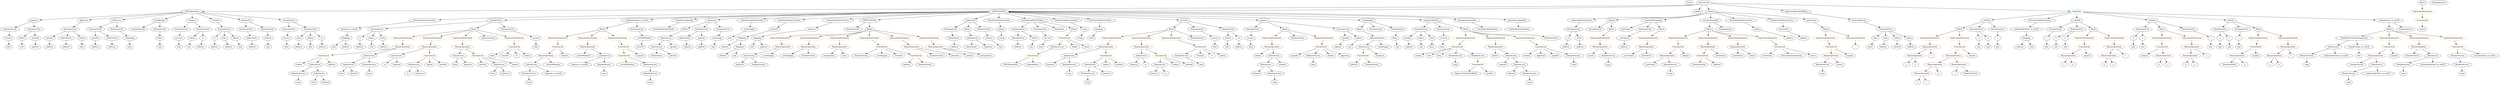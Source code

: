 strict digraph {
	graph [bb="0,0,17026,684"];
	node [label="\N"];
	Enter	[height=0.5,
		pos="11543,666",
		width=0.83628];
	StateVariableDeclaration_Unnamed_9	[color=black,
		height=0.5,
		label=StateVariableDeclaration,
		pos="2902.5,522",
		width=2.8184];
	VariableDeclaration_balances_re_ent24	[color=black,
		height=0.5,
		label=balances_re_ent24,
		pos="2351.5,450",
		width=2.2085];
	StateVariableDeclaration_Unnamed_9 -> VariableDeclaration_balances_re_ent24	[pos="e,2417.2,460.53 2819.9,511.29 2733.1,500.99 2592.6,484.02 2471.5,468 2457.6,466.16 2442.8,464.13 2428.5,462.12"];
	Block_Unnamed_18	[color=black,
		height=0.5,
		label=Block,
		pos="4103.5,450",
		width=0.90558];
	ExpressionStatement_Unnamed_38	[color=orange,
		height=0.5,
		label=ExpressionStatement,
		pos="3811.5,378",
		width=2.458];
	Block_Unnamed_18 -> ExpressionStatement_Unnamed_38	[pos="e,3867.4,392.38 4073.9,441.9 4028.4,430.99 3940.1,409.81 3878.5,395.05"];
	ExpressionStatement_Unnamed_40	[color=orange,
		height=0.5,
		label=ExpressionStatement,
		pos="4006.5,378",
		width=2.458];
	Block_Unnamed_18 -> ExpressionStatement_Unnamed_40	[pos="e,4029.8,395.76 4084.4,435.17 4071.4,425.8 4053.9,413.19 4038.8,402.29"];
	ExpressionStatement_Unnamed_39	[color=orange,
		height=0.5,
		label=ExpressionStatement,
		pos="4201.5,378",
		width=2.458];
	Block_Unnamed_18 -> ExpressionStatement_Unnamed_39	[pos="e,4178.1,395.76 4122.9,435.17 4136,425.8 4153.7,413.19 4168.9,402.29"];
	MemberAccess_Unnamed_19	[color=black,
		height=0.5,
		label=MemberAccess,
		pos="3594.5,90",
		width=1.9174];
	Identifier_msg_17	[color=black,
		height=0.5,
		label=msg,
		pos="3594.5,18",
		width=0.75];
	MemberAccess_Unnamed_19 -> Identifier_msg_17	[pos="e,3594.5,36.104 3594.5,71.697 3594.5,64.407 3594.5,55.726 3594.5,47.536"];
	NumberLiteral_Unnamed_9	[color=black,
		height=0.5,
		label=NumberLiteral,
		pos="5881.5,234",
		width=1.765];
	IndexAccess_Unnamed_11	[color=black,
		height=0.5,
		label=IndexAccess,
		pos="8601.5,162",
		width=1.6402];
	Identifier_allowed	[color=black,
		height=0.5,
		label=allowed,
		pos="8538.5,90",
		width=1.0858];
	IndexAccess_Unnamed_11 -> Identifier_allowed	[pos="e,8552.9,106.99 8586.6,144.41 8578.8,135.74 8569.1,124.97 8560.5,115.38"];
	MemberAccess_Unnamed_11	[color=black,
		height=0.5,
		label=MemberAccess,
		pos="8664.5,90",
		width=1.9174];
	IndexAccess_Unnamed_11 -> MemberAccess_Unnamed_11	[pos="e,8649.3,107.96 8616.5,144.41 8624,136.08 8633.2,125.8 8641.6,116.49"];
	ParameterList_Unnamed_16	[color=black,
		height=0.5,
		label=ParameterList,
		pos="1213.5,450",
		width=1.7095];
	Parameter_success	[color=black,
		height=0.5,
		label=success,
		pos="1168.5,378",
		width=1.1135];
	ParameterList_Unnamed_16 -> Parameter_success	[pos="e,1179.3,395.79 1202.6,432.05 1197.5,424.06 1191.3,414.33 1185.5,405.4"];
	Identifier_spender_1	[color=black,
		height=0.5,
		label=spender,
		pos="8786.5,234",
		width=1.1135];
	IndexAccess_Unnamed_19	[color=black,
		height=0.5,
		label=IndexAccess,
		pos="2777.5,162",
		width=1.6402];
	Identifier_to_4	[color=black,
		height=0.5,
		label=to,
		pos="2733.5,90",
		width=0.75];
	IndexAccess_Unnamed_19 -> Identifier_to_4	[pos="e,2743.5,106.83 2766.9,144.05 2761.7,135.73 2755.3,125.54 2749.5,116.32"];
	Identifier_balances_10	[color=black,
		height=0.5,
		label=balances,
		pos="2821.5,90",
		width=1.1828];
	IndexAccess_Unnamed_19 -> Identifier_balances_10	[pos="e,2811,107.79 2788.2,144.05 2793.2,136.06 2799.3,126.33 2804.9,117.4"];
	Parameter_to_3	[color=black,
		height=0.5,
		label=to,
		pos="2419.5,378",
		width=0.75];
	ElementaryTypeName_address_29	[color=black,
		height=0.5,
		label=address,
		pos="2417.5,306",
		width=1.0996];
	Parameter_to_3 -> ElementaryTypeName_address_29	[pos="e,2418,324.1 2419,359.7 2418.8,352.41 2418.6,343.73 2418.4,335.54"];
	Parameter_None	[color=black,
		height=0.5,
		label=None,
		pos="1072.5,378",
		width=0.85014];
	ElementaryTypeName_uint_14	[color=black,
		height=0.5,
		label=uint,
		pos="1072.5,306",
		width=0.75];
	Parameter_None -> ElementaryTypeName_uint_14	[pos="e,1072.5,324.1 1072.5,359.7 1072.5,352.41 1072.5,343.73 1072.5,335.54"];
	ElementaryTypeName_uint_4	[color=black,
		height=0.5,
		label=uint,
		pos="16073,234",
		width=0.75];
	VariableDeclaration_spender	[color=black,
		height=0.5,
		label=spender,
		pos="333.54,378",
		width=1.1135];
	ElementaryTypeName_address_11	[color=black,
		height=0.5,
		label=address,
		pos="333.54,306",
		width=1.0996];
	VariableDeclaration_spender -> ElementaryTypeName_address_11	[pos="e,333.54,324.1 333.54,359.7 333.54,352.41 333.54,343.73 333.54,335.54"];
	BinaryOperation_Unnamed_36	[color=brown,
		height=0.5,
		label=BinaryOperation,
		pos="3718.5,234",
		width=1.9867];
	IndexAccess_Unnamed_24	[color=black,
		height=0.5,
		label=IndexAccess,
		pos="3613.5,162",
		width=1.6402];
	BinaryOperation_Unnamed_36 -> IndexAccess_Unnamed_24	[pos="e,3637.4,178.91 3694.2,216.76 3680,207.33 3662,195.32 3646.6,185.04"];
	Identifier__weiToWithdraw	[color=black,
		height=0.5,
		label=_weiToWithdraw,
		pos="3766.5,162",
		width=2.0976];
	BinaryOperation_Unnamed_36 -> Identifier__weiToWithdraw	[pos="e,3755,179.79 3730.2,216.05 3735.7,207.97 3742.5,198.12 3748.6,189.11"];
	ParameterList_Unnamed_22	[color=black,
		height=0.5,
		label=ParameterList,
		pos="477.54,450",
		width=1.7095];
	ParameterList_Unnamed_22 -> VariableDeclaration_spender	[pos="e,360.03,391.88 446.65,433.98 424.29,423.11 393.98,408.38 370.36,396.9"];
	VariableDeclaration_tokenOwner	[color=black,
		height=0.5,
		label=tokenOwner,
		pos="447.54,378",
		width=1.5571];
	ParameterList_Unnamed_22 -> VariableDeclaration_tokenOwner	[pos="e,454.87,396.1 470.13,431.7 466.89,424.15 463.02,415.12 459.41,406.68"];
	VariableDeclaration_tokens_1	[color=black,
		height=0.5,
		label=tokens,
		pos="556.54,378",
		width=0.97489];
	ParameterList_Unnamed_22 -> VariableDeclaration_tokens_1	[pos="e,539.57,394.04 496.26,432.41 506.63,423.22 519.67,411.67 530.97,401.66"];
	BinaryOperation_Unnamed_2	[color=brown,
		height=0.5,
		label=BinaryOperation,
		pos="14062,234",
		width=1.9867];
	Identifier_c_1	[color=black,
		height=0.5,
		label=c,
		pos="14026,162",
		width=0.75];
	BinaryOperation_Unnamed_2 -> Identifier_c_1	[pos="e,14034,179.14 14053,215.7 14049,207.75 14044,198.16 14039,189.34"];
	Identifier_a_1	[color=black,
		height=0.5,
		label=a,
		pos="14098,162",
		width=0.75];
	BinaryOperation_Unnamed_2 -> Identifier_a_1	[pos="e,14089,179.14 14070,215.7 14075,207.75 14079,198.16 14084,189.34"];
	Parameter_data	[color=black,
		height=0.5,
		label=data,
		pos="12732,378",
		width=0.75];
	ElementaryTypeName_bytes	[color=black,
		height=0.5,
		label=bytes,
		pos="12705,306",
		width=0.85014];
	Parameter_data -> ElementaryTypeName_bytes	[pos="e,12711,323.79 12725,360.05 12722,352.32 12718,342.96 12715,334.27"];
	VariableDeclaration_owner	[color=black,
		height=0.5,
		label=owner,
		pos="12051,450",
		width=0.93331];
	ElementaryTypeName_address_14	[color=black,
		height=0.5,
		label=address,
		pos="12161,378",
		width=1.0996];
	VariableDeclaration_owner -> ElementaryTypeName_address_14	[pos="e,12138,393.24 12071,435.67 12088,425.43 12110,411.1 12128,399.42"];
	Identifier_tokens_11	[color=black,
		height=0.5,
		label=tokens,
		pos="9610.5,234",
		width=0.97489];
	Identifier_this	[color=black,
		height=0.5,
		label=this,
		pos="9690.5,234",
		width=0.75];
	Identifier_msg_7	[color=black,
		height=0.5,
		label=msg,
		pos="7265.5,90",
		width=0.75];
	Identifier_msg_2	[color=black,
		height=0.5,
		label=msg,
		pos="16771,90",
		width=0.75];
	ExpressionStatement_Unnamed_1	[color=orange,
		height=0.5,
		label=ExpressionStatement,
		pos="14171,378",
		width=2.458];
	FunctionCall_Unnamed	[color=orange,
		height=0.5,
		label=FunctionCall,
		pos="14171,306",
		width=1.6125];
	ExpressionStatement_Unnamed_1 -> FunctionCall_Unnamed	[pos="e,14171,324.1 14171,359.7 14171,352.41 14171,343.73 14171,335.54"];
	ElementaryTypeName_uint_23	[color=black,
		height=0.5,
		label=uint,
		pos="5156.5,306",
		width=0.75];
	Identifier_from_4	[color=black,
		height=0.5,
		label=from,
		pos="3337.5,234",
		width=0.7947];
	Mapping_Unnamed	[color=black,
		height=0.5,
		label=Mapping,
		pos="13768,378",
		width=1.2105];
	ElementaryTypeName_address	[color=black,
		height=0.5,
		label=address,
		pos="13710,306",
		width=1.0996];
	Mapping_Unnamed -> ElementaryTypeName_address	[pos="e,13723,323.15 13754,360.76 13747,352.19 13738,341.49 13730,331.9"];
	ElementaryTypeName_uint_3	[color=black,
		height=0.5,
		label=uint,
		pos="13795,306",
		width=0.75];
	Mapping_Unnamed -> ElementaryTypeName_uint_3	[pos="e,13788,323.79 13774,360.05 13777,352.32 13781,342.96 13784,334.27"];
	FunctionDefinition_transferFrom_1	[color=black,
		height=0.5,
		label=transferFrom,
		pos="3333.5,522",
		width=1.6402];
	ParameterList_Unnamed_37	[color=black,
		height=0.5,
		label=ParameterList,
		pos="2542.5,450",
		width=1.7095];
	FunctionDefinition_transferFrom_1 -> ParameterList_Unnamed_37	[pos="e,2600.9,456.16 3277.3,516.02 3136,503.52 2766.6,470.83 2612.1,457.16"];
	Block_Unnamed_14	[color=black,
		height=0.5,
		label=Block,
		pos="3183.5,450",
		width=0.90558];
	FunctionDefinition_transferFrom_1 -> Block_Unnamed_14	[pos="e,3208,462.43 3302.1,506.33 3277.6,494.89 3243.6,479.02 3218.3,467.21"];
	ParameterList_Unnamed_38	[color=black,
		height=0.5,
		label=ParameterList,
		pos="3409.5,450",
		width=1.7095];
	FunctionDefinition_transferFrom_1 -> ParameterList_Unnamed_38	[pos="e,3391.7,467.47 3351.6,504.41 3361,495.69 3372.8,484.85 3383.3,475.21"];
	Identifier_a_5	[color=black,
		height=0.5,
		label=a,
		pos="13329,90",
		width=0.75];
	NumberLiteral_Unnamed_4	[color=black,
		height=0.5,
		label=NumberLiteral,
		pos="11574,162",
		width=1.765];
	FunctionDefinition_withdrawFunds_re_ent24	[color=black,
		height=0.5,
		label=withdrawFunds_re_ent24,
		pos="4358.5,522",
		width=2.9154];
	FunctionDefinition_withdrawFunds_re_ent24 -> Block_Unnamed_18	[pos="e,4132.2,458.88 4304.5,506.15 4256.2,492.89 4186.5,473.77 4143.2,461.88"];
	ParameterList_Unnamed_44	[color=black,
		height=0.5,
		label=ParameterList,
		pos="4358.5,450",
		width=1.7095];
	FunctionDefinition_withdrawFunds_re_ent24 -> ParameterList_Unnamed_44	[pos="e,4358.5,468.1 4358.5,503.7 4358.5,496.41 4358.5,487.73 4358.5,479.54"];
	FunctionCall_Unnamed_25	[color=orange,
		height=0.5,
		label=FunctionCall,
		pos="3811.5,306",
		width=1.6125];
	ExpressionStatement_Unnamed_38 -> FunctionCall_Unnamed_25	[pos="e,3811.5,324.1 3811.5,359.7 3811.5,352.41 3811.5,343.73 3811.5,335.54"];
	Identifier_newOwner_3	[color=black,
		height=0.5,
		label=newOwner,
		pos="11842,234",
		width=1.4046];
	MemberAccess_Unnamed_23	[color=black,
		height=0.5,
		label=MemberAccess,
		pos="7194.5,306",
		width=1.9174];
	FunctionCall_Unnamed_29	[color=orange,
		height=0.5,
		label=FunctionCall,
		pos="7012.5,234",
		width=1.6125];
	MemberAccess_Unnamed_23 -> FunctionCall_Unnamed_29	[pos="e,7048,248.65 7156.8,290.5 7128.2,279.5 7088.8,264.33 7058.4,252.63"];
	ElementaryTypeName_uint_32	[color=black,
		height=0.5,
		label=uint,
		pos="2235.5,306",
		width=0.75];
	FunctionCall_Unnamed_9	[color=orange,
		height=0.5,
		label=FunctionCall,
		pos="11596,234",
		width=1.6125];
	FunctionCall_Unnamed_9 -> NumberLiteral_Unnamed_4	[pos="e,11579,180.1 11590,215.7 11588,208.24 11585,199.32 11582,190.97"];
	ElementaryTypeName_address_19	[color=black,
		height=0.5,
		label=address,
		pos="11695,162",
		width=1.0996];
	FunctionCall_Unnamed_9 -> ElementaryTypeName_address_19	[pos="e,11674,177.63 11618,217.12 11632,207.39 11650,194.82 11665,184.24"];
	Identifier_safeSub_1	[color=black,
		height=0.5,
		label=safeSub,
		pos="3263.5,162",
		width=1.1274];
	VariableDeclaration_to	[color=black,
		height=0.5,
		label=to,
		pos="1421.5,378",
		width=0.75];
	ElementaryTypeName_address_9	[color=black,
		height=0.5,
		label=address,
		pos="1421.5,306",
		width=1.0996];
	VariableDeclaration_to -> ElementaryTypeName_address_9	[pos="e,1421.5,324.1 1421.5,359.7 1421.5,352.41 1421.5,343.73 1421.5,335.54"];
	ParameterList_Unnamed_3	[color=black,
		height=0.5,
		label=ParameterList,
		pos="14571,450",
		width=1.7095];
	Parameter_b_1	[color=black,
		height=0.5,
		label=b,
		pos="14499,378",
		width=0.75];
	ParameterList_Unnamed_3 -> Parameter_b_1	[pos="e,14513,393.11 14553,432.41 14544,423.06 14532,411.26 14521,401.13"];
	Parameter_a_1	[color=black,
		height=0.5,
		label=a,
		pos="14571,378",
		width=0.75];
	ParameterList_Unnamed_3 -> Parameter_a_1	[pos="e,14571,396.1 14571,431.7 14571,424.41 14571,415.73 14571,407.54"];
	Mapping_Unnamed_2	[color=black,
		height=0.5,
		label=Mapping,
		pos="5081.5,378",
		width=1.2105];
	ElementaryTypeName_address_21	[color=black,
		height=0.5,
		label=address,
		pos="4966.5,306",
		width=1.0996];
	Mapping_Unnamed_2 -> ElementaryTypeName_address_21	[pos="e,4989.6,321.01 5057.7,362.5 5040.8,352.22 5018,338.32 4999.4,326.99"];
	Mapping_Unnamed_3	[color=black,
		height=0.5,
		label=Mapping,
		pos="5067.5,306",
		width=1.2105];
	Mapping_Unnamed_2 -> Mapping_Unnamed_3	[pos="e,5071,324.1 5078.1,359.7 5076.6,352.32 5074.8,343.52 5073.2,335.25"];
	ElementaryTypeName_uint_17	[color=black,
		height=0.5,
		label=uint,
		pos="1239.5,306",
		width=0.75];
	VariableDeclaration__to	[color=black,
		height=0.5,
		label=_to,
		pos="10687,378",
		width=0.75];
	ElementaryTypeName_address_17	[color=black,
		height=0.5,
		label=address,
		pos="10679,306",
		width=1.0996];
	VariableDeclaration__to -> ElementaryTypeName_address_17	[pos="e,10680,324.1 10685,359.7 10684,352.41 10683,343.73 10682,335.54"];
	ParameterList_Unnamed_23	[color=black,
		height=0.5,
		label=ParameterList,
		pos="12806,450",
		width=1.7095];
	ParameterList_Unnamed_23 -> Parameter_data	[pos="e,12746,393.11 12788,432.41 12778,422.97 12765,411.03 12755,400.83"];
	Parameter_from_1	[color=black,
		height=0.5,
		label=from,
		pos="12806,378",
		width=0.7947];
	ParameterList_Unnamed_23 -> Parameter_from_1	[pos="e,12806,396.1 12806,431.7 12806,424.41 12806,415.73 12806,407.54"];
	Parameter_tokens_3	[color=black,
		height=0.5,
		label=tokens,
		pos="12888,378",
		width=0.97489];
	ParameterList_Unnamed_23 -> Parameter_tokens_3	[pos="e,12870,393.95 12825,432.76 12835,423.43 12849,411.57 12861,401.36"];
	Parameter_token	[color=black,
		height=0.5,
		label=token,
		pos="12973,378",
		width=0.864];
	ParameterList_Unnamed_23 -> Parameter_token	[pos="e,12948,389.34 12840,434.67 12868,422.71 12909,405.75 12937,393.7"];
	ElementaryTypeName_uint256_1	[color=black,
		height=0.5,
		label=uint256,
		pos="4369.5,306",
		width=1.0442];
	VariableDeclaration_decimals	[color=black,
		height=0.5,
		label=decimals,
		pos="7474.5,450",
		width=1.1967];
	ElementaryTypeName_uint8	[color=black,
		height=0.5,
		label=uint8,
		pos="7433.5,378",
		width=0.7947];
	VariableDeclaration_decimals -> ElementaryTypeName_uint8	[pos="e,7443.1,395.31 7464.6,432.05 7459.9,423.94 7454.1,414.04 7448.8,405.01"];
	MemberAccess_Unnamed_6	[color=black,
		height=0.5,
		label=MemberAccess,
		pos="12417,162",
		width=1.9174];
	Identifier_msg_5	[color=black,
		height=0.5,
		label=msg,
		pos="12417,90",
		width=0.75];
	MemberAccess_Unnamed_6 -> Identifier_msg_5	[pos="e,12417,108.1 12417,143.7 12417,136.41 12417,127.73 12417,119.54"];
	Identifier_from_2	[color=black,
		height=0.5,
		label=from,
		pos="2259.5,90",
		width=0.7947];
	Parameter_spender	[color=black,
		height=0.5,
		label=spender,
		pos="649.54,378",
		width=1.1135];
	ElementaryTypeName_address_3	[color=black,
		height=0.5,
		label=address,
		pos="649.54,306",
		width=1.0996];
	Parameter_spender -> ElementaryTypeName_address_3	[pos="e,649.54,324.1 649.54,359.7 649.54,352.41 649.54,343.73 649.54,335.54"];
	BinaryOperation_Unnamed_20	[color=brown,
		height=0.5,
		label=BinaryOperation,
		pos="11358,234",
		width=1.9867];
	Identifier_newOwner_1	[color=black,
		height=0.5,
		label=newOwner,
		pos="11242,162",
		width=1.4046];
	BinaryOperation_Unnamed_20 -> Identifier_newOwner_1	[pos="e,11266,178.03 11331,216.94 11315,207.06 11293,194.31 11276,183.68"];
	MemberAccess_Unnamed_7	[color=black,
		height=0.5,
		label=MemberAccess,
		pos="11380,162",
		width=1.9174];
	BinaryOperation_Unnamed_20 -> MemberAccess_Unnamed_7	[pos="e,11374,180.1 11363,215.7 11365,208.24 11368,199.32 11371,190.97"];
	IndexAccess_Unnamed_8	[color=black,
		height=0.5,
		label=IndexAccess,
		pos="7767.5,234",
		width=1.6402];
	Identifier_balances_5	[color=black,
		height=0.5,
		label=balances,
		pos="7718.5,162",
		width=1.1828];
	IndexAccess_Unnamed_8 -> Identifier_balances_5	[pos="e,7730.3,179.79 7755.7,216.05 7750,207.97 7743.1,198.12 7736.8,189.11"];
	Identifier_to	[color=black,
		height=0.5,
		label=to,
		pos="7806.5,162",
		width=0.75];
	IndexAccess_Unnamed_8 -> Identifier_to	[pos="e,7797.5,179.31 7777,216.05 7781.5,208.03 7786.9,198.26 7791.9,189.3"];
	MemberAccess_Unnamed_14	[color=black,
		height=0.5,
		label=MemberAccess,
		pos="1954.5,90",
		width=1.9174];
	Identifier_msg_13	[color=black,
		height=0.5,
		label=msg,
		pos="1954.5,18",
		width=0.75];
	MemberAccess_Unnamed_14 -> Identifier_msg_13	[pos="e,1954.5,36.104 1954.5,71.697 1954.5,64.407 1954.5,55.726 1954.5,47.536"];
	Block_Unnamed_8	[color=black,
		height=0.5,
		label=Block,
		pos="11634,450",
		width=0.90558];
	ExpressionStatement_Unnamed_15	[color=orange,
		height=0.5,
		label=ExpressionStatement,
		pos="11430,378",
		width=2.458];
	Block_Unnamed_8 -> ExpressionStatement_Unnamed_15	[pos="e,11473,393.97 11606,439.7 11575,429.03 11524,411.25 11484,397.68"];
	ExpressionStatement_Unnamed_18	[color=orange,
		height=0.5,
		label=ExpressionStatement,
		pos="11625,378",
		width=2.458];
	Block_Unnamed_8 -> ExpressionStatement_Unnamed_18	[pos="e,11627,396.1 11631,431.7 11630,424.32 11629,415.52 11628,407.25"];
	ExpressionStatement_Unnamed_17	[color=orange,
		height=0.5,
		label=ExpressionStatement,
		pos="11820,378",
		width=2.458];
	Block_Unnamed_8 -> ExpressionStatement_Unnamed_17	[pos="e,11777,394.18 11659,438.22 11664,436.12 11670,433.96 11675,432 11705,420.27 11739,407.84 11766,397.97"];
	ExpressionStatement_Unnamed_16	[color=orange,
		height=0.5,
		label=ExpressionStatement,
		pos="12015,378",
		width=2.458];
	Block_Unnamed_8 -> ExpressionStatement_Unnamed_16	[pos="e,11949,390.56 11658,437.75 11663,435.59 11669,433.52 11675,432 11779,402.96 11809,413.29 11917,396 11923,394.88 11931,393.69 11938,\
392.48"];
	ExpressionStatement_Unnamed_12	[color=orange,
		height=0.5,
		label=ExpressionStatement,
		pos="12404,378",
		width=2.458];
	FunctionCall_Unnamed_6	[color=orange,
		height=0.5,
		label=FunctionCall,
		pos="12478,306",
		width=1.6125];
	ExpressionStatement_Unnamed_12 -> FunctionCall_Unnamed_6	[pos="e,12460,323.55 12421,360.05 12431,351.39 12442,340.7 12452,331.19"];
	ElementaryTypeName_uint	[color=black,
		height=0.5,
		label=uint,
		pos="14038,306",
		width=0.75];
	FunctionDefinition_safeMul	[color=black,
		height=0.5,
		label=safeMul,
		pos="13509,522",
		width=1.1135];
	Block_Unnamed_3	[color=black,
		height=0.5,
		label=Block,
		pos="13306,450",
		width=0.90558];
	FunctionDefinition_safeMul -> Block_Unnamed_3	[pos="e,13333,460.34 13477,510.22 13441,497.79 13382,477.38 13343,464.06"];
	ParameterList_Unnamed_5	[color=black,
		height=0.5,
		label=ParameterList,
		pos="13439,450",
		width=1.7095];
	FunctionDefinition_safeMul -> ParameterList_Unnamed_5	[pos="e,13455,467.8 13493,505.12 13484,496.42 13473,485.45 13463,475.66"];
	ParameterList_Unnamed_6	[color=black,
		height=0.5,
		label=ParameterList,
		pos="13580,450",
		width=1.7095];
	FunctionDefinition_safeMul -> ParameterList_Unnamed_6	[pos="e,13563,467.31 13525,505.12 13534,496.29 13545,485.13 13555,475.24"];
	IndexAccess_Unnamed_21	[color=black,
		height=0.5,
		label=IndexAccess,
		pos="4484.5,306",
		width=1.6402];
	Identifier_tokenOwner_1	[color=black,
		height=0.5,
		label=tokenOwner,
		pos="4484.5,234",
		width=1.5571];
	IndexAccess_Unnamed_21 -> Identifier_tokenOwner_1	[pos="e,4484.5,252.1 4484.5,287.7 4484.5,280.41 4484.5,271.73 4484.5,263.54"];
	Identifier_allowed_3	[color=black,
		height=0.5,
		label=allowed,
		pos="4597.5,234",
		width=1.0858];
	IndexAccess_Unnamed_21 -> Identifier_allowed_3	[pos="e,4574.9,249 4509.9,289.29 4526.4,279.09 4548,265.7 4565.6,254.78"];
	VariableDeclarationStatement_Unnamed	[color=black,
		height=0.5,
		label=VariableDeclarationStatement,
		pos="16046,378",
		width=3.3174];
	IndexAccess_Unnamed_1	[color=black,
		height=0.5,
		label=IndexAccess,
		pos="15899,306",
		width=1.6402];
	VariableDeclarationStatement_Unnamed -> IndexAccess_Unnamed_1	[pos="e,15929,321.57 16011,360.41 15989,350.22 15962,337.12 15939,326.44"];
	VariableDeclaration_transferValue_re_ent39	[color=black,
		height=0.5,
		label=transferValue_re_ent39,
		pos="16073,306",
		width=2.6798];
	VariableDeclarationStatement_Unnamed -> VariableDeclaration_transferValue_re_ent39	[pos="e,16066,324.1 16052,359.7 16055,352.15 16059,343.12 16062,334.68"];
	Block_Unnamed_6	[color=black,
		height=0.5,
		label=Block,
		pos="12404,450",
		width=0.90558];
	Block_Unnamed_6 -> ExpressionStatement_Unnamed_12	[pos="e,12404,396.1 12404,431.7 12404,424.41 12404,415.73 12404,407.54"];
	ExpressionStatement_Unnamed_13	[color=orange,
		height=0.5,
		label=ExpressionStatement,
		pos="12599,378",
		width=2.458];
	Block_Unnamed_6 -> ExpressionStatement_Unnamed_13	[pos="e,12556,394.24 12430,439.41 12460,428.81 12508,411.47 12545,398.08"];
	NumberLiteral_Unnamed_5	[color=black,
		height=0.5,
		label=NumberLiteral,
		pos="6397.5,234",
		width=1.765];
	MemberAccess_Unnamed_9	[color=black,
		height=0.5,
		label=MemberAccess,
		pos="7395.5,90",
		width=1.9174];
	Identifier_msg_8	[color=black,
		height=0.5,
		label=msg,
		pos="7395.5,18",
		width=0.75];
	MemberAccess_Unnamed_9 -> Identifier_msg_8	[pos="e,7395.5,36.104 7395.5,71.697 7395.5,64.407 7395.5,55.726 7395.5,47.536"];
	ParameterList_Unnamed_45	[color=black,
		height=0.5,
		label=ParameterList,
		pos="6926.5,450",
		width=1.7095];
	Parameter_tokenAddress	[color=black,
		height=0.5,
		label=tokenAddress,
		pos="6923.5,378",
		width=1.7372];
	ParameterList_Unnamed_45 -> Parameter_tokenAddress	[pos="e,6924.3,396.1 6925.8,431.7 6925.5,424.41 6925.1,415.73 6924.8,407.54"];
	Parameter_tokens_8	[color=black,
		height=0.5,
		label=tokens,
		pos="7039.5,378",
		width=0.97489];
	ParameterList_Unnamed_45 -> Parameter_tokens_8	[pos="e,7017.7,392.53 6951.9,433.29 6968.6,422.95 6990.6,409.35 7008.3,398.34"];
	Identifier_balances	[color=black,
		height=0.5,
		label=balances,
		pos="5060.5,162",
		width=1.1828];
	Identifier__totalSupply_2	[color=black,
		height=0.5,
		label=_totalSupply,
		pos="6021.5,234",
		width=1.6125];
	NumberLiteral_Unnamed_1	[color=black,
		height=0.5,
		label=NumberLiteral,
		pos="16434,234",
		width=1.765];
	Parameter_tokens_1	[color=black,
		height=0.5,
		label=tokens,
		pos="142.54,378",
		width=0.97489];
	ElementaryTypeName_uint_18	[color=black,
		height=0.5,
		label=uint,
		pos="142.54,306",
		width=0.75];
	Parameter_tokens_1 -> ElementaryTypeName_uint_18	[pos="e,142.54,324.1 142.54,359.7 142.54,352.41 142.54,343.73 142.54,335.54"];
	IndexAccess_Unnamed_7	[color=black,
		height=0.5,
		label=IndexAccess,
		pos="7411.5,162",
		width=1.6402];
	IndexAccess_Unnamed_7 -> MemberAccess_Unnamed_9	[pos="e,7399.5,108.1 7407.6,143.7 7405.9,136.32 7403.9,127.52 7402,119.25"];
	Identifier_balances_4	[color=black,
		height=0.5,
		label=balances,
		pos="7525.5,90",
		width=1.1828];
	IndexAccess_Unnamed_7 -> Identifier_balances_4	[pos="e,7502.3,105.3 7436.8,145.46 7453.3,135.34 7475,122.02 7492.8,111.09"];
	NumberLiteral_Unnamed_7	[color=black,
		height=0.5,
		label=NumberLiteral,
		pos="5184.5,162",
		width=1.765];
	Identifier_allowed_4	[color=black,
		height=0.5,
		label=allowed,
		pos="10269,90",
		width=1.0858];
	MemberAccess_Unnamed_10	[color=black,
		height=0.5,
		label=MemberAccess,
		pos="8055.5,234",
		width=1.9174];
	Identifier_msg_9	[color=black,
		height=0.5,
		label=msg,
		pos="8204.5,162",
		width=0.75];
	MemberAccess_Unnamed_10 -> Identifier_msg_9	[pos="e,8182.8,173.26 8088.2,217.72 8110.8,207.14 8141.5,192.73 8168.5,180 8169.8,179.39 8171.2,178.76 8172.5,178.13"];
	ParameterList_Unnamed_41	[color=black,
		height=0.5,
		label=ParameterList,
		pos="9671.5,450",
		width=1.7095];
	Parameter_spender_4	[color=black,
		height=0.5,
		label=spender,
		pos="9572.5,378",
		width=1.1135];
	ParameterList_Unnamed_41 -> Parameter_spender_4	[pos="e,9593.2,393.63 9649.1,433.12 9635.3,423.39 9617.5,410.82 9602.6,400.24"];
	Parameter_tokens_7	[color=black,
		height=0.5,
		label=tokens,
		pos="9665.5,378",
		width=0.97489];
	ParameterList_Unnamed_41 -> Parameter_tokens_7	[pos="e,9667,396.1 9670.1,431.7 9669.4,424.41 9668.7,415.73 9668,407.54"];
	Parameter_data_1	[color=black,
		height=0.5,
		label=data,
		pos="9745.5,378",
		width=0.75];
	ParameterList_Unnamed_41 -> Parameter_data_1	[pos="e,9730.6,393.11 9689.1,432.41 9699.1,422.97 9711.7,411.03 9722.5,400.83"];
	BinaryOperation_Unnamed_30	[color=brown,
		height=0.5,
		label=BinaryOperation,
		pos="7767.5,306",
		width=1.9867];
	BinaryOperation_Unnamed_30 -> IndexAccess_Unnamed_8	[pos="e,7767.5,252.1 7767.5,287.7 7767.5,280.41 7767.5,271.73 7767.5,263.54"];
	FunctionCall_Unnamed_14	[color=orange,
		height=0.5,
		label=FunctionCall,
		pos="7910.5,234",
		width=1.6125];
	BinaryOperation_Unnamed_30 -> FunctionCall_Unnamed_14	[pos="e,7880.4,249.77 7799.3,289.46 7820.2,279.24 7847.7,265.77 7870.1,254.78"];
	BinaryOperation_Unnamed_18	[color=brown,
		height=0.5,
		label=BinaryOperation,
		pos="12478,234",
		width=1.9867];
	BinaryOperation_Unnamed_18 -> MemberAccess_Unnamed_6	[pos="e,12431,179.79 12463,216.05 12456,207.71 12447,197.49 12439,188.25"];
	Identifier_owner_1	[color=black,
		height=0.5,
		label=owner,
		pos="12538,162",
		width=0.93331];
	BinaryOperation_Unnamed_18 -> Identifier_owner_1	[pos="e,12524,178.83 12492,216.05 12499,207.47 12508,196.89 12517,187.44"];
	ElementaryTypeName_address_22	[color=black,
		height=0.5,
		label=address,
		pos="4933.5,234",
		width=1.0996];
	NumberLiteral_Unnamed_3	[color=black,
		height=0.5,
		label=NumberLiteral,
		pos="15185,162",
		width=1.765];
	ExpressionStatement_Unnamed_7	[color=orange,
		height=0.5,
		label=ExpressionStatement,
		pos="13111,378",
		width=2.458];
	Block_Unnamed_3 -> ExpressionStatement_Unnamed_7	[pos="e,13153,394.24 13279,439.41 13249,428.81 13201,411.47 13164,398.08"];
	ExpressionStatement_Unnamed_8	[color=orange,
		height=0.5,
		label=ExpressionStatement,
		pos="13306,378",
		width=2.458];
	Block_Unnamed_3 -> ExpressionStatement_Unnamed_8	[pos="e,13306,396.1 13306,431.7 13306,424.41 13306,415.73 13306,407.54"];
	Parameter_a_3	[color=black,
		height=0.5,
		label=a,
		pos="15104,378",
		width=0.75];
	ElementaryTypeName_uint_11	[color=black,
		height=0.5,
		label=uint,
		pos="15104,306",
		width=0.75];
	Parameter_a_3 -> ElementaryTypeName_uint_11	[pos="e,15104,324.1 15104,359.7 15104,352.41 15104,343.73 15104,335.54"];
	ElementaryTypeName_uint_31	[color=black,
		height=0.5,
		label=uint,
		pos="9667.5,306",
		width=0.75];
	BinaryOperation_Unnamed_16	[color=brown,
		height=0.5,
		label=BinaryOperation,
		pos="15492,234",
		width=1.9867];
	Identifier_a_7	[color=black,
		height=0.5,
		label=a,
		pos="15456,162",
		width=0.75];
	BinaryOperation_Unnamed_16 -> Identifier_a_7	[pos="e,15464,179.14 15483,215.7 15479,207.75 15474,198.16 15469,189.34"];
	Identifier_b_6	[color=black,
		height=0.5,
		label=b,
		pos="15528,162",
		width=0.75];
	BinaryOperation_Unnamed_16 -> Identifier_b_6	[pos="e,15519,179.14 15500,215.7 15505,207.75 15509,198.16 15514,189.34"];
	FunctionCall_Unnamed_21	[color=orange,
		height=0.5,
		label=FunctionCall,
		pos="10478,306",
		width=1.6125];
	Identifier_tokens_10	[color=black,
		height=0.5,
		label=tokens,
		pos="10379,234",
		width=0.97489];
	FunctionCall_Unnamed_21 -> Identifier_tokens_10	[pos="e,10399,249.16 10455,289.12 10441,279.16 10423,266.23 10408,255.51"];
	Identifier_Approval_1	[color=black,
		height=0.5,
		label=Approval,
		pos="10478,234",
		width=1.266];
	FunctionCall_Unnamed_21 -> Identifier_Approval_1	[pos="e,10478,252.1 10478,287.7 10478,280.41 10478,271.73 10478,263.54"];
	Identifier_spender_4	[color=black,
		height=0.5,
		label=spender,
		pos="10582,234",
		width=1.1135];
	FunctionCall_Unnamed_21 -> Identifier_spender_4	[pos="e,10560,249.39 10501,289.12 10516,279.23 10535,266.4 10551,255.72"];
	MemberAccess_Unnamed_16	[color=black,
		height=0.5,
		label=MemberAccess,
		pos="10709,234",
		width=1.9174];
	FunctionCall_Unnamed_21 -> MemberAccess_Unnamed_16	[pos="e,10665,248.21 10518,292.73 10556,281.28 10612,264.12 10654,251.48"];
	ExpressionStatement_Unnamed_23	[color=orange,
		height=0.5,
		label=ExpressionStatement,
		pos="5336.5,378",
		width=2.458];
	BinaryOperation_Unnamed_27	[color=brown,
		height=0.5,
		label=BinaryOperation,
		pos="5370.5,306",
		width=1.9867];
	ExpressionStatement_Unnamed_23 -> BinaryOperation_Unnamed_27	[pos="e,5362.2,324.1 5344.9,359.7 5348.7,352.07 5353.1,342.92 5357.2,334.4"];
	BinaryOperation_Unnamed_23	[color=brown,
		height=0.5,
		label=BinaryOperation,
		pos="6354.5,306",
		width=1.9867];
	Identifier_symbol	[color=black,
		height=0.5,
		label=symbol,
		pos="6621.5,234",
		width=1.0581];
	BinaryOperation_Unnamed_23 -> Identifier_symbol	[pos="e,6592.6,246.03 6408.3,293.79 6453.1,284.03 6518.5,268.84 6574.5,252 6576.9,251.28 6579.4,250.51 6581.9,249.7"];
	stringLiteral_Unnamed	[color=black,
		height=0.5,
		label=stringLiteral,
		pos="6731.5,234",
		width=1.5016];
	BinaryOperation_Unnamed_23 -> stringLiteral_Unnamed	[pos="e,6691.7,246.46 6407,293.42 6416.1,291.52 6425.6,289.64 6434.5,288 6538,269.06 6565.6,273.74 6668.5,252 6672.5,251.15 6676.7,250.21 \
6680.8,249.21"];
	Identifier_owner_3	[color=black,
		height=0.5,
		label=owner,
		pos="11944,234",
		width=0.93331];
	InheritanceSpecifier_Unnamed_1	[color=black,
		height=0.5,
		label=InheritanceSpecifier,
		pos="4606.5,522",
		width=2.3333];
	UserDefinedTypeName_Unnamed_1	[color=black,
		height=0.5,
		label=UserDefinedTypeName,
		pos="4536.5,450",
		width=2.7214];
	InheritanceSpecifier_Unnamed_1 -> UserDefinedTypeName_Unnamed_1	[pos="e,4553.3,467.79 4589.6,504.05 4581.1,495.54 4570.6,485.07 4561.2,475.68"];
	Identifier_require	[color=black,
		height=0.5,
		label=require,
		pos="14188,234",
		width=1.0026];
	Parameter_tokens	[color=black,
		height=0.5,
		label=tokens,
		pos="1266.5,378",
		width=0.97489];
	Parameter_tokens -> ElementaryTypeName_uint_17	[pos="e,1246,323.79 1260,360.05 1257,352.32 1253.4,342.96 1250.1,334.27"];
	Identifier__newOwner	[color=black,
		height=0.5,
		label=_newOwner,
		pos="11094,234",
		width=1.5432];
	Identifier_to_3	[color=black,
		height=0.5,
		label=to,
		pos="2569.5,162",
		width=0.75];
	ElementaryTypeName_uint_24	[color=black,
		height=0.5,
		label=uint,
		pos="5018.5,234",
		width=0.75];
	ModifierInvocation_onlyOwner	[color=black,
		height=0.5,
		label=onlyOwner,
		pos="11083,450",
		width=1.4323];
	ElementaryTypeName_uint_7	[color=black,
		height=0.5,
		label=uint,
		pos="15032,306",
		width=0.75];
	ParameterList_Unnamed_18	[color=black,
		height=0.5,
		label=ParameterList,
		pos="61.543,450",
		width=1.7095];
	Parameter_success_1	[color=black,
		height=0.5,
		label=success,
		pos="49.543,378",
		width=1.1135];
	ParameterList_Unnamed_18 -> Parameter_success_1	[pos="e,52.475,396.1 58.577,431.7 57.312,424.32 55.804,415.52 54.386,407.25"];
	Parameter_tokenOwner_3	[color=black,
		height=0.5,
		label=tokenOwner,
		pos="4683.5,378",
		width=1.5571];
	ElementaryTypeName_address_30	[color=black,
		height=0.5,
		label=address,
		pos="4699.5,306",
		width=1.0996];
	Parameter_tokenOwner_3 -> ElementaryTypeName_address_30	[pos="e,4695.6,324.1 4687.5,359.7 4689.2,352.32 4691.2,343.52 4693.1,335.25"];
	ElementaryTypeName_address_10	[color=black,
		height=0.5,
		label=address,
		pos="447.54,306",
		width=1.0996];
	ElementaryTypeName_uint_25	[color=black,
		height=0.5,
		label=uint,
		pos="9497.5,306",
		width=0.75];
	Identifier__weiToWithdraw_2	[color=black,
		height=0.5,
		label=_weiToWithdraw,
		pos="3974.5,234",
		width=2.0976];
	ParameterList_Unnamed_11	[color=black,
		height=0.5,
		label=ParameterList,
		pos="1638.5,450",
		width=1.7095];
	Parameter_tokenOwner	[color=black,
		height=0.5,
		label=tokenOwner,
		pos="1686.5,378",
		width=1.5571];
	ParameterList_Unnamed_11 -> Parameter_tokenOwner	[pos="e,1675,395.79 1650.2,432.05 1655.7,423.97 1662.5,414.12 1668.6,405.11"];
	IndexAccess_Unnamed_9	[color=black,
		height=0.5,
		label=IndexAccess,
		pos="7910.5,162",
		width=1.6402];
	Identifier_balances_6	[color=black,
		height=0.5,
		label=balances,
		pos="7866.5,90",
		width=1.1828];
	IndexAccess_Unnamed_9 -> Identifier_balances_6	[pos="e,7877.1,107.79 7899.9,144.05 7894.9,136.06 7888.8,126.33 7883.1,117.4"];
	Identifier_to_1	[color=black,
		height=0.5,
		label=to,
		pos="7954.5,90",
		width=0.75];
	IndexAccess_Unnamed_9 -> Identifier_to_1	[pos="e,7944.6,106.83 7921.2,144.05 7926.4,135.73 7932.8,125.54 7938.6,116.32"];
	FunctionDefinition_approve	[color=black,
		height=0.5,
		label=approve,
		pos="224.54,522",
		width=1.1412];
	FunctionDefinition_approve -> ParameterList_Unnamed_18	[pos="e,95.085,465.4 195.78,508.65 170.82,497.93 134.29,482.24 105.64,469.94"];
	ParameterList_Unnamed_17	[color=black,
		height=0.5,
		label=ParameterList,
		pos="224.54,450",
		width=1.7095];
	FunctionDefinition_approve -> ParameterList_Unnamed_17	[pos="e,224.54,468.1 224.54,503.7 224.54,496.41 224.54,487.73 224.54,479.54"];
	BinaryOperation_Unnamed_3	[color=brown,
		height=0.5,
		label=BinaryOperation,
		pos="16190,234",
		width=1.9867];
	NumberLiteral_Unnamed	[color=black,
		height=0.5,
		label=NumberLiteral,
		pos="16066,162",
		width=1.765];
	BinaryOperation_Unnamed_3 -> NumberLiteral_Unnamed	[pos="e,16093,178.58 16161,217.12 16144,207.38 16122,194.8 16103,184.22"];
	IndexAccess_Unnamed	[color=black,
		height=0.5,
		label=IndexAccess,
		pos="16207,162",
		width=1.6402];
	BinaryOperation_Unnamed_3 -> IndexAccess_Unnamed	[pos="e,16202,180.1 16194,215.7 16196,208.32 16198,199.52 16200,191.25"];
	Parameter_success_3	[color=black,
		height=0.5,
		label=success,
		pos="8251.5,378",
		width=1.1135];
	ElementaryTypeName_bool_3	[color=black,
		height=0.5,
		label=bool,
		pos="8258.5,306",
		width=0.76697];
	Parameter_success_3 -> ElementaryTypeName_bool_3	[pos="e,8256.8,324.1 8253.3,359.7 8254,352.41 8254.9,343.73 8255.7,335.54"];
	ElementaryTypeName_uint_33	[color=black,
		height=0.5,
		label=uint,
		pos="7006.5,306",
		width=0.75];
	Identifier_revert	[color=black,
		height=0.5,
		label=revert,
		pos="16495,450",
		width=0.87786];
	FunctionCall_Unnamed_15	[color=orange,
		height=0.5,
		label=FunctionCall,
		pos="8154.5,306",
		width=1.6125];
	FunctionCall_Unnamed_15 -> MemberAccess_Unnamed_10	[pos="e,8078.6,251.31 8132.1,289.12 8119,279.85 8102.2,268.01 8087.7,257.76"];
	Identifier_Transfer_1	[color=black,
		height=0.5,
		label=Transfer,
		pos="8184.5,234",
		width=1.1689];
	FunctionCall_Unnamed_15 -> Identifier_Transfer_1	[pos="e,8177.2,252.1 8162,287.7 8165.2,280.15 8169.1,271.12 8172.7,262.68"];
	Identifier_to_2	[color=black,
		height=0.5,
		label=to,
		pos="8271.5,234",
		width=0.75];
	FunctionCall_Unnamed_15 -> Identifier_to_2	[pos="e,8251.8,246.8 8180.5,289.46 8198.8,278.54 8223.2,263.9 8242.2,252.55"];
	Identifier_tokens_2	[color=black,
		height=0.5,
		label=tokens,
		pos="8351.5,234",
		width=0.97489];
	FunctionCall_Unnamed_15 -> Identifier_tokens_2	[pos="e,8324.1,245.76 8193,292.09 8224.1,281.58 8268.7,266.21 8307.5,252 8309.5,251.29 8311.5,250.56 8313.5,249.81"];
	EventDefinition_Approval	[color=black,
		height=0.5,
		label=Approval,
		pos="593.54,522",
		width=1.266];
	EventDefinition_Approval -> ParameterList_Unnamed_22	[pos="e,503.44,466.63 569.23,506.33 552.97,496.52 531.31,483.45 513.13,472.47"];
	FunctionCall_Unnamed_23	[color=orange,
		height=0.5,
		label=FunctionCall,
		pos="10033,162",
		width=1.6125];
	Identifier_ApproveAndCallFallBack	[color=black,
		height=0.5,
		label=ApproveAndCallFallBack,
		pos="9949.5,90",
		width=2.957];
	FunctionCall_Unnamed_23 -> Identifier_ApproveAndCallFallBack	[pos="e,9969.8,108.12 10013,144.76 10003,136.01 9989.9,125.03 9978.3,115.28"];
	Identifier_spender_5	[color=black,
		height=0.5,
		label=spender,
		pos="10115,90",
		width=1.1135];
	FunctionCall_Unnamed_23 -> Identifier_spender_5	[pos="e,10096,106.43 10052,144.76 10062,135.56 10076,123.9 10088,113.79"];
	FunctionCall_Unnamed_14 -> IndexAccess_Unnamed_9	[pos="e,7910.5,180.1 7910.5,215.7 7910.5,208.41 7910.5,199.73 7910.5,191.54"];
	Identifier_tokens_1	[color=black,
		height=0.5,
		label=tokens,
		pos="8022.5,162",
		width=0.97489];
	FunctionCall_Unnamed_14 -> Identifier_tokens_1	[pos="e,8000.8,176.6 7935.4,217.46 7951.9,207.13 7973.8,193.48 7991.4,182.43"];
	Identifier_safeAdd	[color=black,
		height=0.5,
		label=safeAdd,
		pos="8117.5,162",
		width=1.1689];
	FunctionCall_Unnamed_14 -> Identifier_safeAdd	[pos="e,8085.3,173.92 7948.5,220.16 7984.2,208.09 8037.6,190.05 8074.7,177.47"];
	ElementaryTypeName_address_25	[color=black,
		height=0.5,
		label=address,
		pos="6483.5,306",
		width=1.0996];
	Block_Unnamed_12	[color=black,
		height=0.5,
		label=Block,
		pos="7958.5,450",
		width=0.90558];
	ExpressionStatement_Unnamed_25	[color=orange,
		height=0.5,
		label=ExpressionStatement,
		pos="7568.5,378",
		width=2.458];
	Block_Unnamed_12 -> ExpressionStatement_Unnamed_25	[pos="e,7633.2,390.61 7927.6,443.45 7866.9,432.56 7730.7,408.1 7644.5,392.64"];
	ExpressionStatement_Unnamed_26	[color=orange,
		height=0.5,
		label=ExpressionStatement,
		pos="7763.5,378",
		width=2.458];
	Block_Unnamed_12 -> ExpressionStatement_Unnamed_26	[pos="e,7806,394.24 7931.8,439.41 7902.3,428.81 7854,411.47 7816.7,398.08"];
	ExpressionStatement_Unnamed_27	[color=orange,
		height=0.5,
		label=ExpressionStatement,
		pos="7958.5,378",
		width=2.458];
	Block_Unnamed_12 -> ExpressionStatement_Unnamed_27	[pos="e,7958.5,396.1 7958.5,431.7 7958.5,424.41 7958.5,415.73 7958.5,407.54"];
	BooleanLiteral_Unnamed	[color=black,
		height=0.5,
		label=BooleanLiteral,
		pos="8129.5,378",
		width=1.7788];
	Block_Unnamed_12 -> BooleanLiteral_Unnamed	[pos="e,8094.3,393.45 7984.1,438.52 8010.4,427.76 8051.9,410.79 8083.8,397.72"];
	FunctionCall_Unnamed_27	[color=orange,
		height=0.5,
		label=FunctionCall,
		pos="4262.5,234",
		width=1.6125];
	Identifier__weiToWithdraw_1	[color=black,
		height=0.5,
		label=_weiToWithdraw,
		pos="4283.5,162",
		width=2.0976];
	FunctionCall_Unnamed_27 -> Identifier__weiToWithdraw_1	[pos="e,4278.4,180.1 4267.7,215.7 4270,208.24 4272.6,199.32 4275.2,190.97"];
	MemberAccess_Unnamed_20	[color=black,
		height=0.5,
		label=MemberAccess,
		pos="4446.5,162",
		width=1.9174];
	FunctionCall_Unnamed_27 -> MemberAccess_Unnamed_20	[pos="e,4408.6,177.42 4298,219.5 4326.4,208.7 4366.5,193.43 4397.9,181.49"];
	IndexAccess_Unnamed_3	[color=black,
		height=0.5,
		label=IndexAccess,
		pos="5122.5,234",
		width=1.6402];
	BinaryOperation_Unnamed_27 -> IndexAccess_Unnamed_3	[pos="e,5164.9,246.97 5324.2,291.92 5282.1,280.02 5219.9,262.48 5175.8,250.02"];
	Identifier__totalSupply_1	[color=black,
		height=0.5,
		label=_totalSupply,
		pos="5257.5,234",
		width=1.6125];
	BinaryOperation_Unnamed_27 -> Identifier__totalSupply_1	[pos="e,5282.6,250.5 5344.6,288.94 5329,279.29 5309,266.89 5292.1,256.41"];
	ElementaryTypeName_address_18	[color=black,
		height=0.5,
		label=address,
		pos="11073,306",
		width=1.0996];
	ParameterList_Unnamed_46	[color=black,
		height=0.5,
		label=ParameterList,
		pos="7067.5,450",
		width=1.7095];
	Parameter_success_7	[color=black,
		height=0.5,
		label=success,
		pos="7132.5,378",
		width=1.1135];
	ParameterList_Unnamed_46 -> Parameter_success_7	[pos="e,7117.7,394.99 7082.9,432.41 7091,423.74 7101,412.97 7109.9,403.38"];
	IndexAccess_Unnamed_12	[color=black,
		height=0.5,
		label=IndexAccess,
		pos="3097.5,234",
		width=1.6402];
	Identifier_from	[color=black,
		height=0.5,
		label=from,
		pos="3073.5,162",
		width=0.7947];
	IndexAccess_Unnamed_12 -> Identifier_from	[pos="e,3079.4,180.1 3091.6,215.7 3089.1,208.24 3086,199.32 3083.1,190.97"];
	Identifier_balances_7	[color=black,
		height=0.5,
		label=balances,
		pos="3162.5,162",
		width=1.1828];
	IndexAccess_Unnamed_12 -> Identifier_balances_7	[pos="e,3147.7,178.99 3112.9,216.41 3121,207.74 3131,196.97 3139.9,187.38"];
	MemberAccess_Unnamed_21	[color=black,
		height=0.5,
		label=MemberAccess,
		pos="4446.5,90",
		width=1.9174];
	Identifier_msg_18	[color=black,
		height=0.5,
		label=msg,
		pos="4446.5,18",
		width=0.75];
	MemberAccess_Unnamed_21 -> Identifier_msg_18	[pos="e,4446.5,36.104 4446.5,71.697 4446.5,64.407 4446.5,55.726 4446.5,47.536"];
	ParameterList_Unnamed_7	[color=black,
		height=0.5,
		label=ParameterList,
		pos="15107,450",
		width=1.7095];
	ParameterList_Unnamed_7 -> Parameter_a_3	[pos="e,15104,396.1 15106,431.7 15105,424.41 15105,415.73 15105,407.54"];
	Parameter_b_3	[color=black,
		height=0.5,
		label=b,
		pos="15176,378",
		width=0.75];
	ParameterList_Unnamed_7 -> Parameter_b_3	[pos="e,15161,393.57 15123,432.41 15132,423.19 15143,411.58 15153,401.54"];
	Parameter_a_2	[color=black,
		height=0.5,
		label=a,
		pos="13439,378",
		width=0.75];
	ParameterList_Unnamed_5 -> Parameter_a_2	[pos="e,13439,396.1 13439,431.7 13439,424.41 13439,415.73 13439,407.54"];
	Parameter_b_2	[color=black,
		height=0.5,
		label=b,
		pos="13511,378",
		width=0.75];
	ParameterList_Unnamed_5 -> Parameter_b_2	[pos="e,13496,393.11 13456,432.41 13465,423.06 13477,411.26 13488,401.13"];
	IndexAccess_Unnamed_18	[color=black,
		height=0.5,
		label=IndexAccess,
		pos="2657.5,234",
		width=1.6402];
	IndexAccess_Unnamed_18 -> Identifier_to_3	[pos="e,2586.3,176.33 2637.1,216.76 2624.6,206.79 2608.4,193.93 2595,183.28"];
	Identifier_balances_9	[color=black,
		height=0.5,
		label=balances,
		pos="2657.5,162",
		width=1.1828];
	IndexAccess_Unnamed_18 -> Identifier_balances_9	[pos="e,2657.5,180.1 2657.5,215.7 2657.5,208.41 2657.5,199.73 2657.5,191.54"];
	BinaryOperation_Unnamed_8	[color=brown,
		height=0.5,
		label=BinaryOperation,
		pos="13112,306",
		width=1.9867];
	BinaryOperation_Unnamed_9	[color=brown,
		height=0.5,
		label=BinaryOperation,
		pos="13014,234",
		width=1.9867];
	BinaryOperation_Unnamed_8 -> BinaryOperation_Unnamed_9	[pos="e,13036,251.39 13089,288.76 13076,279.64 13060,268.1 13046,258.06"];
	Identifier_c_3	[color=black,
		height=0.5,
		label=c,
		pos="13131,234",
		width=0.75];
	BinaryOperation_Unnamed_8 -> Identifier_c_3	[pos="e,13126,252.1 13116,287.7 13118,280.24 13121,271.32 13123,262.97"];
	Identifier_newOwner	[color=black,
		height=0.5,
		label=newOwner,
		pos="11218,234",
		width=1.4046];
	Block_Unnamed_15	[color=black,
		height=0.5,
		label=Block,
		pos="4685.5,450",
		width=0.90558];
	IndexAccess_Unnamed_20	[color=black,
		height=0.5,
		label=IndexAccess,
		pos="4550.5,378",
		width=1.6402];
	Block_Unnamed_15 -> IndexAccess_Unnamed_20	[pos="e,4579.6,394.04 4662.3,436.97 4642.4,426.62 4613.2,411.46 4589.6,399.25"];
	VariableDeclaration_from	[color=black,
		height=0.5,
		label=from,
		pos="1495.5,378",
		width=0.7947];
	ElementaryTypeName_address_8	[color=black,
		height=0.5,
		label=address,
		pos="1518.5,306",
		width=1.0996];
	VariableDeclaration_from -> ElementaryTypeName_address_8	[pos="e,1512.9,324.28 1501.1,360.05 1503.6,352.52 1506.6,343.44 1509.4,334.94"];
	ElementaryTypeName_address_34	[color=black,
		height=0.5,
		label=address,
		pos="6921.5,306",
		width=1.0996];
	Identifier_msg_19	[color=black,
		height=0.5,
		label=msg,
		pos="4120.5,90",
		width=0.75];
	ElementaryTypeName_address_1	[color=black,
		height=0.5,
		label=address,
		pos="1688.5,306",
		width=1.0996];
	Identifier__totalSupply	[color=black,
		height=0.5,
		label=_totalSupply,
		pos="5391.5,234",
		width=1.6125];
	BinaryOperation_Unnamed_29	[color=brown,
		height=0.5,
		label=BinaryOperation,
		pos="7526.5,306",
		width=1.9867];
	ExpressionStatement_Unnamed_25 -> BinaryOperation_Unnamed_29	[pos="e,7536.8,324.1 7558.2,359.7 7553.5,351.9 7547.8,342.51 7542.6,333.83"];
	Identifier_require_1	[color=black,
		height=0.5,
		label=require,
		pos="16316,234",
		width=1.0026];
	Parameter_from	[color=black,
		height=0.5,
		label=from,
		pos="1983.5,378",
		width=0.7947];
	ElementaryTypeName_address_6	[color=black,
		height=0.5,
		label=address,
		pos="1980.5,306",
		width=1.0996];
	Parameter_from -> ElementaryTypeName_address_6	[pos="e,1981.3,324.1 1982.8,359.7 1982.5,352.41 1982.1,343.73 1981.8,335.54"];
	ElementaryTypeName_address_32	[color=black,
		height=0.5,
		label=address,
		pos="9582.5,306",
		width=1.0996];
	Parameter_spender_4 -> ElementaryTypeName_address_32	[pos="e,9580.1,324.1 9575,359.7 9576.1,352.32 9577.3,343.52 9578.5,335.25"];
	Identifier_a_4	[color=black,
		height=0.5,
		label=a,
		pos="12971,162",
		width=0.75];
	NumberLiteral_Unnamed_2	[color=black,
		height=0.5,
		label=NumberLiteral,
		pos="13438,90",
		width=1.765];
	ParameterList_Unnamed_31	[color=black,
		height=0.5,
		label=ParameterList,
		pos="6466.5,450",
		width=1.7095];
	Parameter_tokenOwner_2	[color=black,
		height=0.5,
		label=tokenOwner,
		pos="6474.5,378",
		width=1.5571];
	ParameterList_Unnamed_31 -> Parameter_tokenOwner_2	[pos="e,6472.6,396.1 6468.5,431.7 6469.4,424.41 6470.3,415.73 6471.3,407.54"];
	Identifier_Transfer_2	[color=black,
		height=0.5,
		label=Transfer,
		pos="3426.5,234",
		width=1.1689];
	ExpressionStatement_Unnamed_28	[color=orange,
		height=0.5,
		label=ExpressionStatement,
		pos="8656.5,378",
		width=2.458];
	BinaryOperation_Unnamed_31	[color=brown,
		height=0.5,
		label=BinaryOperation,
		pos="8656.5,306",
		width=1.9867];
	ExpressionStatement_Unnamed_28 -> BinaryOperation_Unnamed_31	[pos="e,8656.5,324.1 8656.5,359.7 8656.5,352.41 8656.5,343.73 8656.5,335.54"];
	FunctionDefinition_allowance_1	[color=black,
		height=0.5,
		label=allowance,
		pos="4867.5,522",
		width=1.3076];
	FunctionDefinition_allowance_1 -> Block_Unnamed_15	[pos="e,4711.1,461.74 4834.4,508.89 4805.7,498.34 4763.3,482.51 4726.5,468 4724.8,467.32 4723.1,466.62 4721.3,465.9"];
	ParameterList_Unnamed_39	[color=black,
		height=0.5,
		label=ParameterList,
		pos="4797.5,450",
		width=1.7095];
	FunctionDefinition_allowance_1 -> ParameterList_Unnamed_39	[pos="e,4814.2,467.63 4851.3,504.76 4842.7,496.14 4831.9,485.36 4822.3,475.73"];
	ParameterList_Unnamed_40	[color=black,
		height=0.5,
		label=ParameterList,
		pos="4938.5,450",
		width=1.7095];
	FunctionDefinition_allowance_1 -> ParameterList_Unnamed_40	[pos="e,4921.7,467.63 4884,504.76 4892.8,496.06 4903.9,485.15 4913.8,475.43"];
	BinaryOperation_Unnamed_12	[color=brown,
		height=0.5,
		label=BinaryOperation,
		pos="13190,162",
		width=1.9867];
	BinaryOperation_Unnamed_13	[color=brown,
		height=0.5,
		label=BinaryOperation,
		pos="13096,90",
		width=1.9867];
	BinaryOperation_Unnamed_12 -> BinaryOperation_Unnamed_13	[pos="e,13118,107.47 13167,144.41 13155,135.43 13140,124.19 13127,114.34"];
	Identifier_b_4	[color=black,
		height=0.5,
		label=b,
		pos="13213,90",
		width=0.75];
	BinaryOperation_Unnamed_12 -> Identifier_b_4	[pos="e,13207,108.1 13195,143.7 13198,136.24 13201,127.32 13203,118.97"];
	Identifier_data	[color=black,
		height=0.5,
		label=data,
		pos="9762.5,234",
		width=0.75];
	ElementaryTypeName_address_12	[color=black,
		height=0.5,
		label=address,
		pos="12793,306",
		width=1.0996];
	Parameter_from_1 -> ElementaryTypeName_address_12	[pos="e,12796,324.1 12802,359.7 12801,352.32 12799,343.52 12798,335.25"];
	StateVariableDeclaration_Unnamed_6	[color=black,
		height=0.5,
		label=StateVariableDeclaration,
		pos="5119.5,522",
		width=2.8184];
	VariableDeclaration__totalSupply	[color=black,
		height=0.5,
		label=_totalSupply,
		pos="5098.5,450",
		width=1.6125];
	StateVariableDeclaration_Unnamed_6 -> VariableDeclaration__totalSupply	[pos="e,5103.7,468.1 5114.4,503.7 5112.1,496.24 5109.4,487.32 5106.9,478.97"];
	BinaryOperation_Unnamed_21	[color=brown,
		height=0.5,
		label=BinaryOperation,
		pos="11842,306",
		width=1.9867];
	BinaryOperation_Unnamed_21 -> Identifier_newOwner_3	[pos="e,11842,252.1 11842,287.7 11842,280.41 11842,271.73 11842,263.54"];
	BinaryOperation_Unnamed_21 -> Identifier_owner_3	[pos="e,11924,248.72 11865,288.59 11880,278.55 11899,265.63 11914,255"];
	ElementaryTypeName_uint_1	[color=black,
		height=0.5,
		label=uint,
		pos="13966,306",
		width=0.75];
	ContractDefinition_ERC20Interface	[color=black,
		height=0.5,
		label=ERC20Interface,
		pos="1259.5,594",
		width=1.959];
	ContractDefinition_ERC20Interface -> FunctionDefinition_approve	[pos="e,265.11,525.74 1192,588.43 999.09,575.38 448.13,538.12 276.34,526.5"];
	ContractDefinition_ERC20Interface -> EventDefinition_Approval	[pos="e,636.72,528.42 1194.4,586.84 1095.2,577.35 900.03,558.33 734.54,540 705.94,536.83 674.1,533.02 647.93,529.81"];
	FunctionDefinition_allowance	[color=black,
		height=0.5,
		label=allowance,
		pos="790.54,522",
		width=1.3076];
	ContractDefinition_ERC20Interface -> FunctionDefinition_allowance	[pos="e,833.73,529.45 1199.7,584.06 1107.8,570.35 933.28,544.3 844.84,531.1"];
	FunctionDefinition_totalSupply	[color=black,
		height=0.5,
		label=totalSupply,
		pos="1072.5,522",
		width=1.4739];
	ContractDefinition_ERC20Interface -> FunctionDefinition_totalSupply	[pos="e,1107.1,535.95 1220.8,578.5 1190.8,567.28 1149.3,551.74 1117.8,539.95"];
	FunctionDefinition_transfer	[color=black,
		height=0.5,
		label=transfer,
		pos="1259.5,522",
		width=1.0719];
	ContractDefinition_ERC20Interface -> FunctionDefinition_transfer	[pos="e,1259.5,540.1 1259.5,575.7 1259.5,568.41 1259.5,559.73 1259.5,551.54"];
	EventDefinition_Transfer	[color=black,
		height=0.5,
		label=Transfer,
		pos="1449.5,522",
		width=1.1689];
	ContractDefinition_ERC20Interface -> EventDefinition_Transfer	[pos="e,1418.5,534.43 1298.5,578.67 1330.3,566.91 1375.4,550.32 1408,538.31"];
	FunctionDefinition_balanceOf	[color=black,
		height=0.5,
		label=balanceOf,
		pos="1638.5,522",
		width=1.3491];
	ContractDefinition_ERC20Interface -> FunctionDefinition_balanceOf	[pos="e,1595.6,530.93 1315.5,582.67 1387.9,569.3 1513.2,546.14 1584.7,532.95"];
	FunctionDefinition_transferFrom	[color=black,
		height=0.5,
		label=transferFrom,
		pos="1920.5,522",
		width=1.6402];
	ContractDefinition_ERC20Interface -> FunctionDefinition_transferFrom	[pos="e,1865.5,528.82 1323.8,586.19 1449.6,572.87 1727.2,543.48 1854.4,530"];
	ElementaryTypeName_string_1	[color=black,
		height=0.5,
		label=string,
		pos="7355.5,378",
		width=0.864];
	BinaryOperation_Unnamed_9 -> Identifier_a_4	[pos="e,12980,178.83 13003,216.05 12998,207.82 12992,197.76 12986,188.61"];
	Identifier_b_3	[color=black,
		height=0.5,
		label=b,
		pos="13043,162",
		width=0.75];
	BinaryOperation_Unnamed_9 -> Identifier_b_3	[pos="e,13036,179.62 13021,215.7 13024,207.95 13028,198.64 13031,190.02"];
	EventDefinition_OwnershipTransferred	[color=black,
		height=0.5,
		label=OwnershipTransferred,
		pos="10779,522",
		width=2.6243];
	ParameterList_Unnamed_24	[color=black,
		height=0.5,
		label=ParameterList,
		pos="10728,450",
		width=1.7095];
	EventDefinition_OwnershipTransferred -> ParameterList_Unnamed_24	[pos="e,10740,468.1 10766,503.7 10760,495.73 10753,486.1 10747,477.26"];
	SourceUnit_Unnamed	[color=black,
		height=0.5,
		label=SourceUnit,
		pos="11644,666",
		width=1.46];
	SourceUnit_Unnamed -> ContractDefinition_ERC20Interface	[pos="e,1330.3,595.24 11606,653.06 11598,650.97 11590,649.11 11582,648 11447,629.54 2306.2,598.5 1341.7,595.27"];
	ContractDefinition_CRYPTODUBAI	[color=black,
		height=0.5,
		label=CRYPTODUBAI,
		pos="6805.5,594",
		width=2.1392];
	SourceUnit_Unnamed -> ContractDefinition_CRYPTODUBAI	[pos="e,6882.6,595.29 11606,653.01 11598,650.95 11590,649.12 11582,648 11341,614.2 7525.7,597.82 6893.9,595.34"];
	PragmaDirective_solidity	[color=black,
		height=0.5,
		label=solidity,
		pos="11597,594",
		width=1.0442];
	SourceUnit_Unnamed -> PragmaDirective_solidity	[pos="e,11607,611.31 11632,648.05 11627,639.85 11620,629.83 11614,620.71"];
	ContractDefinition_Owned	[color=black,
		height=0.5,
		label=Owned,
		pos="11690,594",
		width=1.0442];
	SourceUnit_Unnamed -> ContractDefinition_Owned	[pos="e,11679,611.31 11655,648.05 11660,639.85 11667,629.83 11673,620.71"];
	ContractDefinition_ApproveAndCallFallBack	[color=black,
		height=0.5,
		label=ApproveAndCallFallBack,
		pos="12268,594",
		width=2.957];
	SourceUnit_Unnamed -> ContractDefinition_ApproveAndCallFallBack	[pos="e,12181,604.75 11693,659.45 11796,647.91 12034,621.17 12169,606"];
	ContractDefinition_SafeMath	[color=green,
		height=0.5,
		label=SafeMath,
		pos="14097,594",
		width=1.2798];
	SourceUnit_Unnamed -> ContractDefinition_SafeMath	[pos="e,14051,596.31 11696,663.51 12016,654.37 13706,606.14 14039,596.63"];
	MemberAccess_Unnamed_1	[color=black,
		height=0.5,
		label=MemberAccess,
		pos="15723,234",
		width=1.9174];
	IndexAccess_Unnamed_1 -> MemberAccess_Unnamed_1	[pos="e,15759,249.65 15864,291.17 15837,280.49 15799,265.59 15770,253.83"];
	Identifier_redeemableEther_re_ent39_1	[color=black,
		height=0.5,
		label=redeemableEther_re_ent39,
		pos="15919,234",
		width=3.0263];
	IndexAccess_Unnamed_1 -> Identifier_redeemableEther_re_ent39_1	[pos="e,15914,252.1 15903,287.7 15906,280.24 15908,271.32 15911,262.97"];
	IndexAccess_Unnamed_6	[color=black,
		height=0.5,
		label=IndexAccess,
		pos="7265.5,234",
		width=1.6402];
	BinaryOperation_Unnamed_29 -> IndexAccess_Unnamed_6	[pos="e,7308.9,246.62 7479,292.24 7434.1,280.19 7366.8,262.14 7319.8,249.54"];
	FunctionCall_Unnamed_13	[color=orange,
		height=0.5,
		label=FunctionCall,
		pos="7524.5,234",
		width=1.6125];
	BinaryOperation_Unnamed_29 -> FunctionCall_Unnamed_13	[pos="e,7525,252.1 7526,287.7 7525.8,280.41 7525.6,271.73 7525.4,263.54"];
	Parameter_spender_2	[color=black,
		height=0.5,
		label=spender,
		pos="9145.5,378",
		width=1.1135];
	ElementaryTypeName_address_27	[color=black,
		height=0.5,
		label=address,
		pos="9070.5,306",
		width=1.0996];
	Parameter_spender_2 -> ElementaryTypeName_address_27	[pos="e,9087.4,322.73 9128.9,361.46 9119.2,352.38 9106.7,340.72 9095.7,330.52"];
	ExpressionStatement_Unnamed_31	[color=orange,
		height=0.5,
		label=ExpressionStatement,
		pos="2718.5,378",
		width=2.458];
	BinaryOperation_Unnamed_33	[color=brown,
		height=0.5,
		label=BinaryOperation,
		pos="2716.5,306",
		width=1.9867];
	ExpressionStatement_Unnamed_31 -> BinaryOperation_Unnamed_33	[pos="e,2717,324.1 2718,359.7 2717.8,352.41 2717.6,343.73 2717.4,335.54"];
	ElementaryTypeName_address_23	[color=black,
		height=0.5,
		label=address,
		pos="6196.5,162",
		width=1.0996];
	ElementaryTypeName_uint_8	[color=black,
		height=0.5,
		label=uint,
		pos="13439,306",
		width=0.75];
	Parameter_a_2 -> ElementaryTypeName_uint_8	[pos="e,13439,324.1 13439,359.7 13439,352.41 13439,343.73 13439,335.54"];
	FunctionCall_Unnamed_26	[color=orange,
		height=0.5,
		label=FunctionCall,
		pos="4255.5,306",
		width=1.6125];
	FunctionCall_Unnamed_26 -> FunctionCall_Unnamed_27	[pos="e,4260.8,252.1 4257.3,287.7 4258,280.41 4258.9,271.73 4259.7,263.54"];
	Identifier_require_8	[color=black,
		height=0.5,
		label=require,
		pos="4374.5,234",
		width=1.0026];
	FunctionCall_Unnamed_26 -> Identifier_require_8	[pos="e,4351.7,248.44 4281.7,289.64 4299.4,279.2 4323,265.31 4342,254.15"];
	ElementaryTypeName_uint_20	[color=black,
		height=0.5,
		label=uint,
		pos="1603.5,306",
		width=0.75];
	FunctionCall_Unnamed_16	[color=orange,
		height=0.5,
		label=FunctionCall,
		pos="8954.5,306",
		width=1.6125];
	FunctionCall_Unnamed_16 -> Identifier_spender_1	[pos="e,8815.3,246.99 8920.9,291 8893.5,279.58 8854.7,263.41 8825.9,251.38"];
	MemberAccess_Unnamed_12	[color=black,
		height=0.5,
		label=MemberAccess,
		pos="8913.5,234",
		width=1.9174];
	FunctionCall_Unnamed_16 -> MemberAccess_Unnamed_12	[pos="e,8923.7,252.28 8944.6,288.05 8940.1,280.26 8934.5,270.82 8929.4,262.08"];
	Identifier_tokens_4	[color=black,
		height=0.5,
		label=tokens,
		pos="9035.5,234",
		width=0.97489];
	FunctionCall_Unnamed_16 -> Identifier_tokens_4	[pos="e,9018.2,249.95 8973.3,288.76 8984.1,279.43 8997.9,267.57 9009.7,257.36"];
	Identifier_Approval	[color=black,
		height=0.5,
		label=Approval,
		pos="9134.5,234",
		width=1.266];
	FunctionCall_Unnamed_16 -> Identifier_Approval	[pos="e,9102.8,247.34 8989.7,291.34 9019.1,279.91 9061,263.58 9092.3,251.44"];
	ParameterList_Unnamed_17 -> Parameter_tokens_1	[pos="e,160.06,393.95 205.52,432.76 194.59,423.43 180.7,411.57 168.74,401.36"];
	Parameter_spender_1	[color=black,
		height=0.5,
		label=spender,
		pos="235.54,378",
		width=1.1135];
	ParameterList_Unnamed_17 -> Parameter_spender_1	[pos="e,232.85,396.1 227.26,431.7 228.42,424.32 229.8,415.52 231.1,407.25"];
	MemberAccess_Unnamed_15	[color=black,
		height=0.5,
		label=MemberAccess,
		pos="10395,90",
		width=1.9174];
	Identifier_msg_14	[color=black,
		height=0.5,
		label=msg,
		pos="10395,18",
		width=0.75];
	MemberAccess_Unnamed_15 -> Identifier_msg_14	[pos="e,10395,36.104 10395,71.697 10395,64.407 10395,55.726 10395,47.536"];
	Identifier_tokens_9	[color=black,
		height=0.5,
		label=tokens,
		pos="10155,234",
		width=0.97489];
	ElementaryTypeName_uint_15	[color=black,
		height=0.5,
		label=uint,
		pos="1799.5,306",
		width=0.75];
	ExpressionStatement_Unnamed_22	[color=orange,
		height=0.5,
		label=ExpressionStatement,
		pos="5531.5,378",
		width=2.458];
	BinaryOperation_Unnamed_26	[color=brown,
		height=0.5,
		label=BinaryOperation,
		pos="5531.5,306",
		width=1.9867];
	ExpressionStatement_Unnamed_22 -> BinaryOperation_Unnamed_26	[pos="e,5531.5,324.1 5531.5,359.7 5531.5,352.41 5531.5,343.73 5531.5,335.54"];
	ParameterList_Unnamed_13	[color=black,
		height=0.5,
		label=ParameterList,
		pos="649.54,450",
		width=1.7095];
	ParameterList_Unnamed_13 -> Parameter_spender	[pos="e,649.54,396.1 649.54,431.7 649.54,424.41 649.54,415.73 649.54,407.54"];
	Parameter_tokenOwner_1	[color=black,
		height=0.5,
		label=tokenOwner,
		pos="763.54,378",
		width=1.5571];
	ParameterList_Unnamed_13 -> Parameter_tokenOwner_1	[pos="e,738.44,394.42 675.13,433.29 690.93,423.59 711.42,411 728.7,400.4"];
	StateVariableDeclaration_Unnamed_8	[color=black,
		height=0.5,
		label=StateVariableDeclaration,
		pos="5443.5,522",
		width=2.8184];
	VariableDeclaration_allowed	[color=black,
		height=0.5,
		label=allowed,
		pos="5328.5,450",
		width=1.0858];
	StateVariableDeclaration_Unnamed_8 -> VariableDeclaration_allowed	[pos="e,5351.6,465.04 5416,504.23 5399.6,494.23 5378.6,481.46 5361.3,470.93"];
	ElementaryTypeName_uint_26	[color=black,
		height=0.5,
		label=uint,
		pos="6802.5,306",
		width=0.75];
	Parameter_tokens_6	[color=black,
		height=0.5,
		label=tokens,
		pos="2501.5,378",
		width=0.97489];
	ElementaryTypeName_uint_29	[color=black,
		height=0.5,
		label=uint,
		pos="2502.5,306",
		width=0.75];
	Parameter_tokens_6 -> ElementaryTypeName_uint_29	[pos="e,2502.3,324.1 2501.8,359.7 2501.9,352.41 2502,343.73 2502.1,335.54"];
	IndexAccess_Unnamed_15	[color=black,
		height=0.5,
		label=IndexAccess,
		pos="2309.5,162",
		width=1.6402];
	IndexAccess_Unnamed_15 -> Identifier_from_2	[pos="e,2270.8,106.83 2297.4,144.05 2291.4,135.65 2284.1,125.32 2277.4,116.02"];
	Identifier_allowed_1	[color=black,
		height=0.5,
		label=allowed,
		pos="2345.5,90",
		width=1.0858];
	IndexAccess_Unnamed_15 -> Identifier_allowed_1	[pos="e,2336.9,107.79 2318.3,144.05 2322.3,136.23 2327.2,126.75 2331.7,117.98"];
	Identifier_balances_re_ent24_1	[color=black,
		height=0.5,
		label=balances_re_ent24,
		pos="3953.5,162",
		width=2.2085];
	Parameter_balance	[color=black,
		height=0.5,
		label=balance,
		pos="1799.5,378",
		width=1.0719];
	Parameter_balance -> ElementaryTypeName_uint_15	[pos="e,1799.5,324.1 1799.5,359.7 1799.5,352.41 1799.5,343.73 1799.5,335.54"];
	FunctionCall_Unnamed_12	[color=orange,
		height=0.5,
		label=FunctionCall,
		pos="9258.5,234",
		width=1.6125];
	ElementaryTypeName_address_24	[color=black,
		height=0.5,
		label=address,
		pos="9197.5,162",
		width=1.0996];
	FunctionCall_Unnamed_12 -> ElementaryTypeName_address_24	[pos="e,9211.5,178.99 9244.1,216.41 9236.5,207.74 9227.1,196.97 9218.8,187.38"];
	NumberLiteral_Unnamed_10	[color=black,
		height=0.5,
		label=NumberLiteral,
		pos="9318.5,162",
		width=1.765];
	FunctionCall_Unnamed_12 -> NumberLiteral_Unnamed_10	[pos="e,9304,179.96 9272.8,216.41 9279.9,208.08 9288.7,197.8 9296.7,188.49"];
	StateVariableDeclaration_Unnamed	[color=black,
		height=0.5,
		label=StateVariableDeclaration,
		pos="13851,522",
		width=2.8184];
	VariableDeclaration_redeemableEther_re_ent39	[color=black,
		height=0.5,
		label=redeemableEther_re_ent39,
		pos="13768,450",
		width=3.0263];
	StateVariableDeclaration_Unnamed -> VariableDeclaration_redeemableEther_re_ent39	[pos="e,13788,468.03 13830,504.05 13820,495.43 13808,484.8 13796,475.32"];
	ParameterList_Unnamed_37 -> Parameter_to_3	[pos="e,2439.5,390.36 2515.2,433.46 2495.7,422.35 2469.4,407.4 2449.4,395.97"];
	ParameterList_Unnamed_37 -> Parameter_tokens_6	[pos="e,2511.1,395.31 2532.6,432.05 2527.9,423.94 2522.1,414.04 2516.8,405.01"];
	Parameter_from_2	[color=black,
		height=0.5,
		label=from,
		pos="2583.5,378",
		width=0.7947];
	ParameterList_Unnamed_37 -> Parameter_from_2	[pos="e,2574,395.31 2552.5,432.05 2557.2,423.94 2563,414.04 2568.3,405.01"];
	ParameterList_Unnamed_24 -> VariableDeclaration__to	[pos="e,10696,395.31 10718,432.05 10713,423.94 10707,414.04 10702,405.01"];
	VariableDeclaration__from	[color=black,
		height=0.5,
		label=_from,
		pos="10769,378",
		width=0.93331];
	ParameterList_Unnamed_24 -> VariableDeclaration__from	[pos="e,10759,395.31 10737,432.05 10742,423.94 10748,414.04 10753,405.01"];
	BinaryOperation_Unnamed_26 -> Identifier__totalSupply	[pos="e,5421.1,249.77 5500.5,289.46 5480,279.24 5453.1,265.77 5431.1,254.78"];
	NumberLiteral_Unnamed_6	[color=black,
		height=0.5,
		label=NumberLiteral,
		pos="5531.5,234",
		width=1.765];
	BinaryOperation_Unnamed_26 -> NumberLiteral_Unnamed_6	[pos="e,5531.5,252.1 5531.5,287.7 5531.5,280.41 5531.5,271.73 5531.5,263.54"];
	MemberAccess_Unnamed	[color=black,
		height=0.5,
		label=MemberAccess,
		pos="16020,90",
		width=1.9174];
	Identifier_msg	[color=black,
		height=0.5,
		label=msg,
		pos="16020,18",
		width=0.75];
	MemberAccess_Unnamed -> Identifier_msg	[pos="e,16020,36.104 16020,71.697 16020,64.407 16020,55.726 16020,47.536"];
	ElementaryTypeName_address_5	[color=black,
		height=0.5,
		label=address,
		pos="235.54,306",
		width=1.0996];
	Parameter_spender_1 -> ElementaryTypeName_address_5	[pos="e,235.54,324.1 235.54,359.7 235.54,352.41 235.54,343.73 235.54,335.54"];
	ExpressionStatement_Unnamed_32	[color=orange,
		height=0.5,
		label=ExpressionStatement,
		pos="2913.5,378",
		width=2.458];
	BinaryOperation_Unnamed_34	[color=brown,
		height=0.5,
		label=BinaryOperation,
		pos="2889.5,306",
		width=1.9867];
	ExpressionStatement_Unnamed_32 -> BinaryOperation_Unnamed_34	[pos="e,2895.4,324.1 2907.6,359.7 2905.1,352.24 2902,343.32 2899.1,334.97"];
	FunctionCall_Unnamed_8	[color=orange,
		height=0.5,
		label=FunctionCall,
		pos="12128,306",
		width=1.6125];
	Identifier_newOwner_2	[color=black,
		height=0.5,
		label=newOwner,
		pos="12046,234",
		width=1.4046];
	FunctionCall_Unnamed_8 -> Identifier_newOwner_2	[pos="e,12064,251.15 12109,288.76 12098,279.75 12085,268.39 12073,258.43"];
	Identifier_OwnershipTransferred	[color=black,
		height=0.5,
		label=OwnershipTransferred,
		pos="12209,234",
		width=2.6243];
	FunctionCall_Unnamed_8 -> Identifier_OwnershipTransferred	[pos="e,12189,251.88 12146,288.76 12156,280.03 12169,269.09 12180,259.36"];
	Identifier_owner_2	[color=black,
		height=0.5,
		label=owner,
		pos="12355,234",
		width=0.93331];
	FunctionCall_Unnamed_8 -> Identifier_owner_2	[pos="e,12329,245.65 12171,293.74 12209,283.72 12264,268.19 12312,252 12314,251.25 12316,250.46 12318,249.63"];
	ElementaryTypeName_address_2	[color=black,
		height=0.5,
		label=address,
		pos="763.54,306",
		width=1.0996];
	Parameter_tokenOwner_1 -> ElementaryTypeName_address_2	[pos="e,763.54,324.1 763.54,359.7 763.54,352.41 763.54,343.73 763.54,335.54"];
	FunctionCall_Unnamed_7	[color=orange,
		height=0.5,
		label=FunctionCall,
		pos="11430,306",
		width=1.6125];
	ExpressionStatement_Unnamed_15 -> FunctionCall_Unnamed_7	[pos="e,11430,324.1 11430,359.7 11430,352.41 11430,343.73 11430,335.54"];
	ExpressionStatement_Unnamed_36	[color=orange,
		height=0.5,
		label=ExpressionStatement,
		pos="9977.5,378",
		width=2.458];
	FunctionCall_Unnamed_22	[color=orange,
		height=0.5,
		label=FunctionCall,
		pos="9924.5,306",
		width=1.6125];
	ExpressionStatement_Unnamed_36 -> FunctionCall_Unnamed_22	[pos="e,9937.3,323.79 9964.7,360.05 9958.5,351.89 9951,341.91 9944.1,332.82"];
	Identifier_require_7	[color=black,
		height=0.5,
		label=require,
		pos="3844.5,234",
		width=1.0026];
	Parameter_tokenOwner -> ElementaryTypeName_address_1	[pos="e,1688.1,324.1 1687,359.7 1687.2,352.41 1687.5,343.73 1687.7,335.54"];
	ParameterList_Unnamed_9	[color=black,
		height=0.5,
		label=ParameterList,
		pos="931.54,450",
		width=1.7095];
	ElementaryTypeName_address_28	[color=black,
		height=0.5,
		label=address,
		pos="2587.5,306",
		width=1.0996];
	ContractDefinition_CRYPTODUBAI -> StateVariableDeclaration_Unnamed_9	[pos="e,2998,528.3 6728.3,592.75 6349.9,591.36 4654,582.89 3265.5,540 3179.3,537.34 3081.7,532.67 3009.4,528.9"];
	ContractDefinition_CRYPTODUBAI -> FunctionDefinition_transferFrom_1	[pos="e,3392.5,524.19 6729,591.46 6266.3,582.13 3848.4,533.38 3403.8,524.42"];
	ContractDefinition_CRYPTODUBAI -> FunctionDefinition_withdrawFunds_re_ent24	[pos="e,4441.3,533.41 6728.5,592.11 6381.1,587.97 4958.6,569.5 4513.5,540 4493.8,538.69 4472.7,536.75 4452.6,534.63"];
	ContractDefinition_CRYPTODUBAI -> InheritanceSpecifier_Unnamed_1	[pos="e,4681.9,530.27 6728.5,592.51 6462.4,590.48 5557.6,580.82 4811.5,540 4772.6,537.87 4729.6,534.46 4693,531.26"];
	ContractDefinition_CRYPTODUBAI -> FunctionDefinition_allowance_1	[pos="e,4911.3,529.26 6728.4,593.19 6479.2,593.28 5673.7,589.46 5009.5,540 4980.7,537.86 4948.8,534.15 4922.5,530.75"];
	ContractDefinition_CRYPTODUBAI -> StateVariableDeclaration_Unnamed_6	[pos="e,5208.5,530.93 6728.9,591.41 6510.6,586.63 5867.1,570.78 5333.5,540 5296.4,537.86 5255.8,534.81 5220,531.88"];
	ContractDefinition_CRYPTODUBAI -> StateVariableDeclaration_Unnamed_8	[pos="e,5524.8,533.05 6729.1,591.42 6537.9,587.09 6023.9,573.07 5596.5,540 5577,538.48 5556,536.44 5536.1,534.29"];
	StateVariableDeclaration_Unnamed_7	[color=black,
		height=0.5,
		label=StateVariableDeclaration,
		pos="5706.5,522",
		width=2.8184];
	ContractDefinition_CRYPTODUBAI -> StateVariableDeclaration_Unnamed_7	[pos="e,5783.5,534.12 6729.3,590.82 6565.5,585.69 6167.6,570.91 5835.5,540 5822.4,538.77 5808.5,537.22 5794.9,535.55"];
	FunctionDefinition_CRYPTODUBAI	[color=black,
		height=0.5,
		label=CRYPTODUBAI,
		pos="5921.5,522",
		width=2.1392];
	ContractDefinition_CRYPTODUBAI -> FunctionDefinition_CRYPTODUBAI	[pos="e,5993.7,528.72 6733.6,587.3 6571.3,574.45 6177.7,543.28 6005,529.61"];
	FunctionDefinition_balanceOf_1	[color=black,
		height=0.5,
		label=balanceOf,
		pos="6607.5,522",
		width=1.3491];
	ContractDefinition_CRYPTODUBAI -> FunctionDefinition_balanceOf_1	[pos="e,6641.9,535.15 6764.5,578.5 6731.8,566.93 6686.1,550.76 6652.4,538.86"];
	StateVariableDeclaration_Unnamed_3	[color=black,
		height=0.5,
		label=StateVariableDeclaration,
		pos="6805.5,522",
		width=2.8184];
	ContractDefinition_CRYPTODUBAI -> StateVariableDeclaration_Unnamed_3	[pos="e,6805.5,540.1 6805.5,575.7 6805.5,568.41 6805.5,559.73 6805.5,551.54"];
	FunctionDefinition_transferAnyERC20Token	[color=black,
		height=0.5,
		label=transferAnyERC20Token,
		pos="7030.5,522",
		width=2.9293];
	ContractDefinition_CRYPTODUBAI -> FunctionDefinition_transferAnyERC20Token	[pos="e,6981.3,538.31 6850.5,579 6885,568.29 6932.8,553.41 6970.5,541.68"];
	StateVariableDeclaration_Unnamed_4	[color=black,
		height=0.5,
		label=StateVariableDeclaration,
		pos="7255.5,522",
		width=2.8184];
	ContractDefinition_CRYPTODUBAI -> StateVariableDeclaration_Unnamed_4	[pos="e,7181.2,534.57 6868.1,583.27 6946.7,571.05 7081.8,550.03 7169.9,536.33"];
	StateVariableDeclaration_Unnamed_5	[color=black,
		height=0.5,
		label=StateVariableDeclaration,
		pos="7476.5,522",
		width=2.8184];
	ContractDefinition_CRYPTODUBAI -> StateVariableDeclaration_Unnamed_5	[pos="e,7403.2,534.85 6877.7,587.51 6984.5,579.07 7190.9,561.63 7365.5,540 7374.1,538.94 7383,537.74 7391.9,536.47"];
	FunctionDefinition_transfer_1	[color=black,
		height=0.5,
		label=transfer,
		pos="8047.5,522",
		width=1.0719];
	ContractDefinition_CRYPTODUBAI -> FunctionDefinition_transfer_1	[pos="e,8009.2,525.16 6879.5,588.83 7109.1,575.89 7805.3,536.65 7997.8,525.8"];
	FunctionDefinition_approve_1	[color=black,
		height=0.5,
		label=approve,
		pos="8599.5,522",
		width=1.1412];
	ContractDefinition_CRYPTODUBAI -> FunctionDefinition_approve_1	[pos="e,8558.7,524.59 6881.2,590.05 7182.4,578.29 8292.5,534.98 8547.2,525.04"];
	FunctionDefinition_totalSupply_1	[color=black,
		height=0.5,
		label=totalSupply,
		pos="9299.5,522",
		width=1.4739];
	ContractDefinition_CRYPTODUBAI -> FunctionDefinition_totalSupply_1	[pos="e,9246.7,524.48 6881.9,590.86 7255.8,580.36 8889.7,534.5 9235.2,524.81"];
	FunctionDefinition_approveAndCall	[color=black,
		height=0.5,
		label=approveAndCall,
		pos="9743.5,522",
		width=1.9867];
	ContractDefinition_CRYPTODUBAI -> FunctionDefinition_approveAndCall	[pos="e,9673.9,526.6 6882.4,592.07 7192.6,588.19 8382.8,571.92 9361.5,540 9465.6,536.61 9585.5,530.99 9662.8,527.15"];
	InheritanceSpecifier_Unnamed_2	[color=black,
		height=0.5,
		label=InheritanceSpecifier,
		pos="9983.5,522",
		width=2.3333];
	ContractDefinition_CRYPTODUBAI -> InheritanceSpecifier_Unnamed_2	[pos="e,9912.4,531.97 6882.6,592.58 7293,590.19 9227.1,577.11 9824.5,540 9849.5,538.45 9876.6,535.88 9901.3,533.2"];
	InheritanceSpecifier_Unnamed	[color=black,
		height=0.5,
		label=InheritanceSpecifier,
		pos="10256,522",
		width=2.3333];
	ContractDefinition_CRYPTODUBAI -> InheritanceSpecifier_Unnamed	[pos="e,10182,531.25 6882.5,592.57 7313,590.07 9425.8,576.12 10077,540 10107,538.28 10141,535.34 10171,532.38"];
	FunctionDefinition_allowance -> ParameterList_Unnamed_13	[pos="e,679.78,466.01 762.69,507.17 741.95,496.87 713.32,482.66 690.05,471.11"];
	ParameterList_Unnamed_14	[color=black,
		height=0.5,
		label=ParameterList,
		pos="790.54,450",
		width=1.7095];
	FunctionDefinition_allowance -> ParameterList_Unnamed_14	[pos="e,790.54,468.1 790.54,503.7 790.54,496.41 790.54,487.73 790.54,479.54"];
	ElementaryTypeName_address_4	[color=black,
		height=0.5,
		label=address,
		pos="1324.5,306",
		width=1.0996];
	ElementaryTypeName_uint_6	[color=black,
		height=0.5,
		label=uint,
		pos="14499,306",
		width=0.75];
	Parameter_b_1 -> ElementaryTypeName_uint_6	[pos="e,14499,324.1 14499,359.7 14499,352.41 14499,343.73 14499,335.54"];
	NumberLiteral_Unnamed_8	[color=black,
		height=0.5,
		label=NumberLiteral,
		pos="6317.5,162",
		width=1.765];
	ElementaryTypeName_address_33	[color=black,
		height=0.5,
		label=address,
		pos="2320.5,306",
		width=1.0996];
	ParameterList_Unnamed_39 -> Parameter_tokenOwner_3	[pos="e,4708.6,394.42 4772,433.29 4756.2,423.59 4735.7,411 4718.4,400.4"];
	Parameter_spender_3	[color=black,
		height=0.5,
		label=spender,
		pos="4797.5,378",
		width=1.1135];
	ParameterList_Unnamed_39 -> Parameter_spender_3	[pos="e,4797.5,396.1 4797.5,431.7 4797.5,424.41 4797.5,415.73 4797.5,407.54"];
	Mapping_Unnamed_1	[color=black,
		height=0.5,
		label=Mapping,
		pos="5186.5,378",
		width=1.2105];
	Mapping_Unnamed_1 -> ElementaryTypeName_uint_23	[pos="e,5163.7,323.79 5179.3,360.05 5176,352.32 5172,342.96 5168.2,334.27"];
	ElementaryTypeName_address_20	[color=black,
		height=0.5,
		label=address,
		pos="5241.5,306",
		width=1.0996];
	Mapping_Unnamed_1 -> ElementaryTypeName_address_20	[pos="e,5228.6,323.47 5199.6,360.41 5206.2,352.04 5214.3,341.71 5221.6,332.37"];
	Identifier_decimals	[color=black,
		height=0.5,
		label=decimals,
		pos="6522.5,234",
		width=1.1967];
	ExpressionStatement_Unnamed_11	[color=orange,
		height=0.5,
		label=ExpressionStatement,
		pos="10911,378",
		width=2.458];
	BinaryOperation_Unnamed_17	[color=brown,
		height=0.5,
		label=BinaryOperation,
		pos="10911,306",
		width=1.9867];
	ExpressionStatement_Unnamed_11 -> BinaryOperation_Unnamed_17	[pos="e,10911,324.1 10911,359.7 10911,352.41 10911,343.73 10911,335.54"];
	FunctionCall_Unnamed_2	[color=orange,
		height=0.5,
		label=FunctionCall,
		pos="16746,306",
		width=1.6125];
	MemberAccess_Unnamed_2	[color=black,
		height=0.5,
		label=MemberAccess,
		pos="16746,234",
		width=1.9174];
	FunctionCall_Unnamed_2 -> MemberAccess_Unnamed_2	[pos="e,16746,252.1 16746,287.7 16746,280.41 16746,271.73 16746,263.54"];
	Identifier_transferValue_re_ent39	[color=black,
		height=0.5,
		label=transferValue_re_ent39,
		pos="16930,234",
		width=2.6798];
	FunctionCall_Unnamed_2 -> Identifier_transferValue_re_ent39	[pos="e,16888,250.65 16781,291.5 16808,281.05 16847,266.43 16878,254.68"];
	Block_Unnamed_2	[color=black,
		height=0.5,
		label=Block,
		pos="14704,450",
		width=0.90558];
	ExpressionStatement_Unnamed_5	[color=orange,
		height=0.5,
		label=ExpressionStatement,
		pos="14704,378",
		width=2.458];
	Block_Unnamed_2 -> ExpressionStatement_Unnamed_5	[pos="e,14704,396.1 14704,431.7 14704,424.41 14704,415.73 14704,407.54"];
	ExpressionStatement_Unnamed_6	[color=orange,
		height=0.5,
		label=ExpressionStatement,
		pos="14899,378",
		width=2.458];
	Block_Unnamed_2 -> ExpressionStatement_Unnamed_6	[pos="e,14856,394.24 14730,439.41 14760,428.81 14808,411.47 14845,398.08"];
	Identifier_spender_3	[color=black,
		height=0.5,
		label=spender,
		pos="10209,162",
		width=1.1135];
	ParameterList_Unnamed_28	[color=black,
		height=0.5,
		label=ParameterList,
		pos="5809.5,450",
		width=1.7095];
	VariableDeclaration_balances	[color=black,
		height=0.5,
		label=balances,
		pos="5615.5,450",
		width=1.1828];
	StateVariableDeclaration_Unnamed_7 -> VariableDeclaration_balances	[pos="e,5635.5,466.36 5684.5,504.05 5672.5,494.81 5657.5,483.25 5644.5,473.28"];
	MemberAccess_Unnamed_4	[color=black,
		height=0.5,
		label=MemberAccess,
		pos="16379,162",
		width=1.9174];
	Identifier_msg_3	[color=black,
		height=0.5,
		label=msg,
		pos="16379,90",
		width=0.75];
	MemberAccess_Unnamed_4 -> Identifier_msg_3	[pos="e,16379,108.1 16379,143.7 16379,136.41 16379,127.73 16379,119.54"];
	ExpressionStatement_Unnamed_34	[color=orange,
		height=0.5,
		label=ExpressionStatement,
		pos="10173,378",
		width=2.458];
	BinaryOperation_Unnamed_35	[color=brown,
		height=0.5,
		label=BinaryOperation,
		pos="10173,306",
		width=1.9867];
	ExpressionStatement_Unnamed_34 -> BinaryOperation_Unnamed_35	[pos="e,10173,324.1 10173,359.7 10173,352.41 10173,343.73 10173,335.54"];
	ExpressionStatement_Unnamed_2	[color=orange,
		height=0.5,
		label=ExpressionStatement,
		pos="16272,378",
		width=2.458];
	FunctionCall_Unnamed_1	[color=orange,
		height=0.5,
		label=FunctionCall,
		pos="16272,306",
		width=1.6125];
	ExpressionStatement_Unnamed_2 -> FunctionCall_Unnamed_1	[pos="e,16272,324.1 16272,359.7 16272,352.41 16272,343.73 16272,335.54"];
	Identifier_msg_11	[color=black,
		height=0.5,
		label=msg,
		pos="8913.5,162",
		width=0.75];
	MemberAccess_Unnamed_12 -> Identifier_msg_11	[pos="e,8913.5,180.1 8913.5,215.7 8913.5,208.41 8913.5,199.73 8913.5,191.54"];
	Block_Unnamed_10	[color=black,
		height=0.5,
		label=Block,
		pos="9243.5,450",
		width=0.90558];
	BinaryOperation_Unnamed_28	[color=brown,
		height=0.5,
		label=BinaryOperation,
		pos="9363.5,378",
		width=1.9867];
	Block_Unnamed_10 -> BinaryOperation_Unnamed_28	[pos="e,9336.1,395.03 9265.3,436.32 9282.3,426.41 9306.3,412.41 9326.3,400.72"];
	MemberAccess_Unnamed_3	[color=black,
		height=0.5,
		label=MemberAccess,
		pos="16771,162",
		width=1.9174];
	MemberAccess_Unnamed_3 -> Identifier_msg_2	[pos="e,16771,108.1 16771,143.7 16771,136.41 16771,127.73 16771,119.54"];
	ExpressionStatement_Unnamed_20	[color=orange,
		height=0.5,
		label=ExpressionStatement,
		pos="5726.5,378",
		width=2.458];
	BinaryOperation_Unnamed_24	[color=brown,
		height=0.5,
		label=BinaryOperation,
		pos="5726.5,306",
		width=1.9867];
	ExpressionStatement_Unnamed_20 -> BinaryOperation_Unnamed_24	[pos="e,5726.5,324.1 5726.5,359.7 5726.5,352.41 5726.5,343.73 5726.5,335.54"];
	FunctionCall_Unnamed_3	[color=orange,
		height=0.5,
		label=FunctionCall,
		pos="14704,306",
		width=1.6125];
	Identifier_require_2	[color=black,
		height=0.5,
		label=require,
		pos="14586,234",
		width=1.0026];
	FunctionCall_Unnamed_3 -> Identifier_require_2	[pos="e,14608,248.37 14677,289.46 14660,279.07 14637,265.3 14618,254.22"];
	BinaryOperation_Unnamed_5	[color=brown,
		height=0.5,
		label=BinaryOperation,
		pos="14712,234",
		width=1.9867];
	FunctionCall_Unnamed_3 -> BinaryOperation_Unnamed_5	[pos="e,14710,252.1 14706,287.7 14706,280.41 14707,271.73 14708,263.54"];
	BinaryOperation_Unnamed_11	[color=brown,
		height=0.5,
		label=BinaryOperation,
		pos="13351,162",
		width=1.9867];
	BinaryOperation_Unnamed_11 -> Identifier_a_5	[pos="e,13334,108.1 13345,143.7 13343,136.24 13340,127.32 13337,118.97"];
	BinaryOperation_Unnamed_11 -> NumberLiteral_Unnamed_2	[pos="e,13417,107.47 13371,144.41 13382,135.52 13396,124.41 13408,114.63"];
	BinaryOperation_Unnamed_6	[color=brown,
		height=0.5,
		label=BinaryOperation,
		pos="14899,306",
		width=1.9867];
	BinaryOperation_Unnamed_7	[color=brown,
		height=0.5,
		label=BinaryOperation,
		pos="14882,234",
		width=1.9867];
	BinaryOperation_Unnamed_6 -> BinaryOperation_Unnamed_7	[pos="e,14886,252.1 14894,287.7 14893,280.32 14890,271.52 14888,263.25"];
	Identifier_c_2	[color=black,
		height=0.5,
		label=c,
		pos="14999,234",
		width=0.75];
	BinaryOperation_Unnamed_6 -> Identifier_c_2	[pos="e,14981,247.59 14922,288.59 14937,278.21 14956,264.77 14971,253.94"];
	Identifier_b_1	[color=black,
		height=0.5,
		label=b,
		pos="14653,162",
		width=0.75];
	ElementaryTypeName_bool	[color=black,
		height=0.5,
		label=bool,
		pos="1166.5,306",
		width=0.76697];
	ModifierInvocation_onlyOwner_1	[color=black,
		height=0.5,
		label=onlyOwner,
		pos="7198.5,450",
		width=1.4323];
	Identifier_tokens_6	[color=black,
		height=0.5,
		label=tokens,
		pos="1961.5,162",
		width=0.97489];
	Parameter_success_2	[color=black,
		height=0.5,
		label=success,
		pos="1896.5,378",
		width=1.1135];
	ElementaryTypeName_bool_2	[color=black,
		height=0.5,
		label=bool,
		pos="1895.5,306",
		width=0.76697];
	Parameter_success_2 -> ElementaryTypeName_bool_2	[pos="e,1895.8,324.1 1896.3,359.7 1896.2,352.41 1896.1,343.73 1896,335.54"];
	Identifier_a_6	[color=black,
		height=0.5,
		label=a,
		pos="13060,18",
		width=0.75];
	BinaryOperation_Unnamed_13 -> Identifier_a_6	[pos="e,13068,35.145 13087,71.697 13083,63.752 13078,54.158 13073,45.344"];
	Identifier_c_4	[color=black,
		height=0.5,
		label=c,
		pos="13132,18",
		width=0.75];
	BinaryOperation_Unnamed_13 -> Identifier_c_4	[pos="e,13123,35.145 13104,71.697 13109,63.752 13113,54.158 13118,45.344"];
	BinaryOperation_Unnamed_15	[color=brown,
		height=0.5,
		label=BinaryOperation,
		pos="15576,306",
		width=1.9867];
	BinaryOperation_Unnamed_15 -> BinaryOperation_Unnamed_16	[pos="e,15512,251.71 15556,288.41 15545,279.58 15532,268.57 15520,258.84"];
	Identifier_c_5	[color=black,
		height=0.5,
		label=c,
		pos="15609,234",
		width=0.75];
	BinaryOperation_Unnamed_15 -> Identifier_c_5	[pos="e,15601,251.62 15584,287.7 15587,279.95 15592,270.64 15596,262.02"];
	FunctionCall_Unnamed_7 -> BinaryOperation_Unnamed_20	[pos="e,11374,251.47 11412,288.41 11404,279.69 11392,268.85 11382,259.21"];
	Identifier_require_6	[color=black,
		height=0.5,
		label=require,
		pos="11484,234",
		width=1.0026];
	FunctionCall_Unnamed_7 -> Identifier_require_6	[pos="e,11471,251.31 11443,288.05 11449,279.68 11457,269.4 11464,260.13"];
	ExpressionStatement_Unnamed_30	[color=orange,
		height=0.5,
		label=ExpressionStatement,
		pos="3108.5,378",
		width=2.458];
	BinaryOperation_Unnamed_32	[color=brown,
		height=0.5,
		label=BinaryOperation,
		pos="3108.5,306",
		width=1.9867];
	ExpressionStatement_Unnamed_30 -> BinaryOperation_Unnamed_32	[pos="e,3108.5,324.1 3108.5,359.7 3108.5,352.41 3108.5,343.73 3108.5,335.54"];
	Parameter_success -> ElementaryTypeName_bool	[pos="e,1167,324.1 1168,359.7 1167.8,352.41 1167.6,343.73 1167.4,335.54"];
	Identifier_ERC20Interface	[color=black,
		height=0.5,
		label=ERC20Interface,
		pos="6861.5,162",
		width=1.959];
	Block_Unnamed_1	[color=black,
		height=0.5,
		label=Block,
		pos="16272,450",
		width=0.90558];
	Block_Unnamed_1 -> VariableDeclarationStatement_Unnamed	[pos="e,16096,394.71 16244,440.42 16210,429.93 16152,411.87 16107,398.04"];
	Block_Unnamed_1 -> ExpressionStatement_Unnamed_2	[pos="e,16272,396.1 16272,431.7 16272,424.41 16272,415.73 16272,407.54"];
	ExpressionStatement_Unnamed_4	[color=orange,
		height=0.5,
		label=ExpressionStatement,
		pos="16467,378",
		width=2.458];
	Block_Unnamed_1 -> ExpressionStatement_Unnamed_4	[pos="e,16421,393.81 16297,438.32 16302,436.17 16307,433.97 16313,432 16345,419.83 16381,407.27 16410,397.44"];
	ExpressionStatement_Unnamed_3	[color=orange,
		height=0.5,
		label=ExpressionStatement,
		pos="16692,378",
		width=2.458];
	Block_Unnamed_1 -> ExpressionStatement_Unnamed_3	[pos="e,16619,388.67 16296,437.71 16301,435.55 16307,433.5 16313,432 16327,428.16 16501,404.54 16608,390.16"];
	FunctionCall_Unnamed_18	[color=orange,
		height=0.5,
		label=FunctionCall,
		pos="2132.5,234",
		width=1.6125];
	BinaryOperation_Unnamed_33 -> FunctionCall_Unnamed_18	[pos="e,2188.7,238.98 2665,293.23 2655.6,291.31 2645.8,289.47 2636.5,288 2481.2,263.4 2297.1,247.32 2200.1,239.85"];
	IndexAccess_Unnamed_14	[color=black,
		height=0.5,
		label=IndexAccess,
		pos="2455.5,234",
		width=1.6402];
	BinaryOperation_Unnamed_33 -> IndexAccess_Unnamed_14	[pos="e,2498.9,246.62 2669,292.24 2624.1,280.19 2556.8,262.14 2509.8,249.54"];
	BinaryOperation_Unnamed_22	[color=brown,
		height=0.5,
		label=BinaryOperation,
		pos="11625,306",
		width=1.9867];
	ExpressionStatement_Unnamed_18 -> BinaryOperation_Unnamed_22	[pos="e,11625,324.1 11625,359.7 11625,352.41 11625,343.73 11625,335.54"];
	Identifier_tokenOwner	[color=black,
		height=0.5,
		label=tokenOwner,
		pos="6597.5,306",
		width=1.5571];
	Block_Unnamed_19	[color=black,
		height=0.5,
		label=Block,
		pos="7300.5,450",
		width=0.90558];
	FunctionCall_Unnamed_28	[color=orange,
		height=0.5,
		label=FunctionCall,
		pos="7248.5,378",
		width=1.6125];
	Block_Unnamed_19 -> FunctionCall_Unnamed_28	[pos="e,7261,395.8 7288.7,433.12 7282.5,424.77 7274.8,414.32 7267.7,404.84"];
	Parameter_tokens_7 -> ElementaryTypeName_uint_31	[pos="e,9667.1,324.1 9666,359.7 9666.2,352.41 9666.5,343.73 9666.7,335.54"];
	FunctionCall_Unnamed_22 -> Identifier_tokens_11	[pos="e,9636.8,246.09 9881.4,293.56 9873.5,291.6 9865.3,289.67 9857.5,288 9768,268.72 9742.8,276.63 9654.5,252 9652.3,251.36 9649.9,250.65 \
9647.6,249.9"];
	FunctionCall_Unnamed_22 -> Identifier_this	[pos="e,9711.6,245.71 9881.1,293.81 9827.3,279.9 9741.1,257.33 9726.5,252 9725,251.44 9723.4,250.83 9721.9,250.19"];
	FunctionCall_Unnamed_22 -> Identifier_data	[pos="e,9784.2,245.4 9890.4,291.11 9865,280.64 9829.4,265.78 9798.5,252 9797.2,251.41 9795.9,250.81 9794.5,250.2"];
	MemberAccess_Unnamed_18	[color=black,
		height=0.5,
		label=MemberAccess,
		pos="9876.5,234",
		width=1.9174];
	FunctionCall_Unnamed_22 -> MemberAccess_Unnamed_18	[pos="e,9888.1,251.79 9912.9,288.05 9907.4,279.97 9900.6,270.12 9894.4,261.11"];
	MemberAccess_Unnamed_17	[color=black,
		height=0.5,
		label=MemberAccess,
		pos="10033,234",
		width=1.9174];
	FunctionCall_Unnamed_22 -> MemberAccess_Unnamed_17	[pos="e,10008,251.14 9948.8,289.29 9963.3,279.88 9982,267.76 9998.1,257.36"];
	ParameterList_Unnamed_15	[color=black,
		height=0.5,
		label=ParameterList,
		pos="1354.5,450",
		width=1.7095];
	ParameterList_Unnamed_15 -> Parameter_tokens	[pos="e,1285,393.72 1334.1,432.76 1322.2,423.27 1307,411.17 1294,400.85"];
	Parameter_to	[color=black,
		height=0.5,
		label=to,
		pos="1348.5,378",
		width=0.75];
	ParameterList_Unnamed_15 -> Parameter_to	[pos="e,1350,396.1 1353.1,431.7 1352.4,424.41 1351.7,415.73 1351,407.54"];
	ElementaryTypeName_bool_4	[color=black,
		height=0.5,
		label=bool,
		pos="8509.5,306",
		width=0.76697];
	FunctionDefinition_CRYPTODUBAI -> ParameterList_Unnamed_28	[pos="e,5834.6,466.67 5895.6,504.76 5880.2,495.18 5860.6,482.92 5844,472.53"];
	Block_Unnamed_9	[color=black,
		height=0.5,
		label=Block,
		pos="5921.5,450",
		width=0.90558];
	FunctionDefinition_CRYPTODUBAI -> Block_Unnamed_9	[pos="e,5921.5,468.1 5921.5,503.7 5921.5,496.41 5921.5,487.73 5921.5,479.54"];
	Parameter_tokens_2	[color=black,
		height=0.5,
		label=tokens,
		pos="2065.5,378",
		width=0.97489];
	ElementaryTypeName_uint_19	[color=black,
		height=0.5,
		label=uint,
		pos="2065.5,306",
		width=0.75];
	Parameter_tokens_2 -> ElementaryTypeName_uint_19	[pos="e,2065.5,324.1 2065.5,359.7 2065.5,352.41 2065.5,343.73 2065.5,335.54"];
	ExpressionStatement_Unnamed_17 -> BinaryOperation_Unnamed_21	[pos="e,11836,324.1 11825,359.7 11827,352.24 11830,343.32 11833,334.97"];
	Block_Unnamed_17	[color=black,
		height=0.5,
		label=Block,
		pos="16495,666",
		width=0.90558];
	ExpressionStatement_Unnamed_37	[color=orange,
		height=0.5,
		label=ExpressionStatement,
		pos="16495,594",
		width=2.458];
	Block_Unnamed_17 -> ExpressionStatement_Unnamed_37	[pos="e,16495,612.1 16495,647.7 16495,640.41 16495,631.73 16495,623.54"];
	FunctionCall_Unnamed_4	[color=orange,
		height=0.5,
		label=FunctionCall,
		pos="13306,306",
		width=1.6125];
	BinaryOperation_Unnamed_10	[color=brown,
		height=0.5,
		label=BinaryOperation,
		pos="13268,234",
		width=1.9867];
	FunctionCall_Unnamed_4 -> BinaryOperation_Unnamed_10	[pos="e,13277,252.28 13296,288.05 13292,280.35 13287,271.03 13282,262.36"];
	Identifier_require_3	[color=black,
		height=0.5,
		label=require,
		pos="13394,234",
		width=1.0026];
	FunctionCall_Unnamed_4 -> Identifier_require_3	[pos="e,13375,249.72 13326,288.76 13338,279.27 13353,267.17 13366,256.85"];
	ElementaryTypeName_bool_7	[color=black,
		height=0.5,
		label=bool,
		pos="7079.5,306",
		width=0.76697];
	FunctionDefinition_balanceOf_1 -> ParameterList_Unnamed_31	[pos="e,6496.6,465.94 6579.3,507 6558.6,496.69 6530,482.52 6506.9,471.02"];
	Block_Unnamed_11	[color=black,
		height=0.5,
		label=Block,
		pos="6578.5,450",
		width=0.90558];
	FunctionDefinition_balanceOf_1 -> Block_Unnamed_11	[pos="e,6585.5,467.79 6600.5,504.05 6597.3,496.32 6593.4,486.96 6589.8,478.27"];
	ParameterList_Unnamed_32	[color=black,
		height=0.5,
		label=ParameterList,
		pos="6690.5,450",
		width=1.7095];
	FunctionDefinition_balanceOf_1 -> ParameterList_Unnamed_32	[pos="e,6671.2,467.31 6626.4,505.12 6637,496.12 6650.6,484.68 6662.5,474.65"];
	Identifier_owner	[color=black,
		height=0.5,
		label=owner,
		pos="10830,234",
		width=0.93331];
	BinaryOperation_Unnamed_14	[color=brown,
		height=0.5,
		label=BinaryOperation,
		pos="15240,234",
		width=1.9867];
	BinaryOperation_Unnamed_14 -> NumberLiteral_Unnamed_3	[pos="e,15198,179.79 15226,216.05 15220,207.89 15212,197.91 15205,188.82"];
	Identifier_b_5	[color=black,
		height=0.5,
		label=b,
		pos="15294,162",
		width=0.75];
	BinaryOperation_Unnamed_14 -> Identifier_b_5	[pos="e,15282,178.36 15253,216.05 15259,207.44 15267,196.81 15275,187.33"];
	ElementaryTypeName_bool_1	[color=black,
		height=0.5,
		label=bool,
		pos="49.543,306",
		width=0.76697];
	Identifier_tokens	[color=black,
		height=0.5,
		label=tokens,
		pos="7523.5,162",
		width=0.97489];
	ElementaryTypeName_uint_22	[color=black,
		height=0.5,
		label=uint,
		pos="4992.5,378",
		width=0.75];
	VariableDeclaration__totalSupply -> ElementaryTypeName_uint_22	[pos="e,5011.3,391.4 5074.8,433.29 5058.7,422.71 5037.5,408.71 5020.7,397.58"];
	VariableDeclaration_symbol	[color=black,
		height=0.5,
		label=symbol,
		pos="6808.5,450",
		width=1.0581];
	StateVariableDeclaration_Unnamed_3 -> VariableDeclaration_symbol	[pos="e,6807.8,468.1 6806.3,503.7 6806.6,496.41 6807,487.73 6807.3,479.54"];
	FunctionCall_Unnamed_5	[color=orange,
		height=0.5,
		label=FunctionCall,
		pos="15366,306",
		width=1.6125];
	FunctionCall_Unnamed_5 -> BinaryOperation_Unnamed_14	[pos="e,15268,250.89 15338,289.81 15321,280.06 15298,267.26 15278,256.48"];
	Identifier_require_4	[color=black,
		height=0.5,
		label=require,
		pos="15366,234",
		width=1.0026];
	FunctionCall_Unnamed_5 -> Identifier_require_4	[pos="e,15366,252.1 15366,287.7 15366,280.41 15366,271.73 15366,263.54"];
	ElementaryTypeName_uint_9	[color=black,
		height=0.5,
		label=uint,
		pos="13511,306",
		width=0.75];
	IndexAccess_Unnamed_13	[color=black,
		height=0.5,
		label=IndexAccess,
		pos="3381.5,162",
		width=1.6402];
	Identifier_from_1	[color=black,
		height=0.5,
		label=from,
		pos="3336.5,90",
		width=0.7947];
	IndexAccess_Unnamed_13 -> Identifier_from_1	[pos="e,3346.7,106.83 3370.6,144.05 3365.3,135.73 3358.7,125.54 3352.8,116.32"];
	Identifier_balances_8	[color=black,
		height=0.5,
		label=balances,
		pos="3425.5,90",
		width=1.1828];
	IndexAccess_Unnamed_13 -> Identifier_balances_8	[pos="e,3415,107.79 3392.2,144.05 3397.2,136.06 3403.3,126.33 3408.9,117.4"];
	IndexAccess_Unnamed_17	[color=black,
		height=0.5,
		label=IndexAccess,
		pos="2100.5,90",
		width=1.6402];
	Identifier_from_3	[color=black,
		height=0.5,
		label=from,
		pos="2064.5,18",
		width=0.7947];
	IndexAccess_Unnamed_17 -> Identifier_from_3	[pos="e,2072.9,35.307 2091.8,72.055 2087.7,64.028 2082.7,54.257 2078.1,45.298"];
	Identifier_allowed_2	[color=black,
		height=0.5,
		label=allowed,
		pos="2150.5,18",
		width=1.0858];
	IndexAccess_Unnamed_17 -> Identifier_allowed_2	[pos="e,2138.9,35.307 2112.6,72.055 2118.6,63.767 2125.8,53.618 2132.4,44.424"];
	Identifier_balances_re_ent24	[color=black,
		height=0.5,
		label=balances_re_ent24,
		pos="3761.5,90",
		width=2.2085];
	FunctionCall_Unnamed_1 -> BinaryOperation_Unnamed_3	[pos="e,16209,251.63 16253,288.76 16242,279.88 16229,268.71 16217,258.85"];
	FunctionCall_Unnamed_1 -> Identifier_require_1	[pos="e,16305,251.31 16282,288.05 16287,279.94 16294,270.04 16299,261.01"];
	ExpressionStatement_Unnamed_24	[color=orange,
		height=0.5,
		label=ExpressionStatement,
		pos="5921.5,378",
		width=2.458];
	FunctionCall_Unnamed_10	[color=orange,
		height=0.5,
		label=FunctionCall,
		pos="6021.5,306",
		width=1.6125];
	ExpressionStatement_Unnamed_24 -> FunctionCall_Unnamed_10	[pos="e,5998.8,322.91 5945.5,360.23 5958.8,350.94 5975.4,339.28 5989.8,329.23"];
	Parameter_None_1	[color=black,
		height=0.5,
		label=None,
		pos="9483.5,378",
		width=0.85014];
	Parameter_None_1 -> ElementaryTypeName_uint_25	[pos="e,9494.1,324.1 9487,359.7 9488.5,352.32 9490.2,343.52 9491.9,335.25"];
	ParameterList_Unnamed_34	[color=black,
		height=0.5,
		label=ParameterList,
		pos="8137.5,450",
		width=1.7095];
	ParameterList_Unnamed_34 -> Parameter_success_3	[pos="e,8228.7,393 8163.1,433.29 8179.7,423.09 8201.5,409.7 8219.3,398.78"];
	FunctionCall_Unnamed_20	[color=orange,
		height=0.5,
		label=FunctionCall,
		pos="3450.5,306",
		width=1.6125];
	FunctionCall_Unnamed_20 -> Identifier_from_4	[pos="e,3357.3,247.24 3425.5,289.46 3408.2,278.78 3385.2,264.53 3367.1,253.29"];
	FunctionCall_Unnamed_20 -> Identifier_Transfer_2	[pos="e,3432.4,252.1 3444.6,287.7 3442.1,280.24 3439,271.32 3436.1,262.97"];
	Identifier_to_5	[color=black,
		height=0.5,
		label=to,
		pos="3513.5,234",
		width=0.75];
	FunctionCall_Unnamed_20 -> Identifier_to_5	[pos="e,3500,250.04 3465.5,288.41 3473.5,279.5 3483.5,268.35 3492.3,258.56"];
	Identifier_tokens_8	[color=black,
		height=0.5,
		label=tokens,
		pos="3593.5,234",
		width=0.97489];
	FunctionCall_Unnamed_20 -> Identifier_tokens_8	[pos="e,3568.8,247.09 3480.5,290.33 3503.3,279.15 3534.8,263.74 3558.8,252.03"];
	ParameterList_Unnamed_27	[color=black,
		height=0.5,
		label=ParameterList,
		pos="11746,450",
		width=1.7095];
	IndexAccess_Unnamed_23	[color=black,
		height=0.5,
		label=IndexAccess,
		pos="10326,162",
		width=1.6402];
	IndexAccess_Unnamed_23 -> Identifier_allowed_4	[pos="e,10282,107.31 10312,144.05 10305,135.68 10297,125.4 10289,116.13"];
	IndexAccess_Unnamed_23 -> MemberAccess_Unnamed_15	[pos="e,10378,107.96 10342,144.41 10350,135.91 10361,125.37 10370,115.91"];
	FunctionDefinition_transferAnyERC20Token -> ParameterList_Unnamed_45	[pos="e,6950.4,467.07 7005.4,504.05 6991.7,494.83 6974.5,483.29 6959.7,473.34"];
	FunctionDefinition_transferAnyERC20Token -> ParameterList_Unnamed_46	[pos="e,7058.5,468.1 7039.7,503.7 7043.8,495.98 7048.7,486.71 7053.2,478.11"];
	FunctionDefinition_transferAnyERC20Token -> ModifierInvocation_onlyOwner_1	[pos="e,7166.4,464.4 7069.1,504.94 7095,494.16 7129.1,479.94 7155.8,468.81"];
	FunctionDefinition_transferAnyERC20Token -> Block_Unnamed_19	[pos="e,7275.6,462.1 7100,508.05 7145.8,498.74 7206.9,484.88 7259.5,468 7261.4,467.42 7263.2,466.79 7265.1,466.13"];
	stringLiteral_Unnamed_1	[color=black,
		height=0.5,
		label=stringLiteral,
		pos="5667.5,234",
		width=1.5016];
	ElementaryTypeName_address_31	[color=black,
		height=0.5,
		label=address,
		pos="4796.5,306",
		width=1.0996];
	ElementaryTypeName_uint_30	[color=black,
		height=0.5,
		label=uint,
		pos="4881.5,306",
		width=0.75];
	ParameterList_Unnamed_8	[color=black,
		height=0.5,
		label=ParameterList,
		pos="15248,450",
		width=1.7095];
	Parameter_c_3	[color=black,
		height=0.5,
		label=c,
		pos="15248,378",
		width=0.75];
	ParameterList_Unnamed_8 -> Parameter_c_3	[pos="e,15248,396.1 15248,431.7 15248,424.41 15248,415.73 15248,407.54"];
	ParameterList_Unnamed_1	[color=black,
		height=0.5,
		label=ParameterList,
		pos="13956,450",
		width=1.7095];
	Parameter_c	[color=black,
		height=0.5,
		label=c,
		pos="13894,378",
		width=0.75];
	ParameterList_Unnamed_1 -> Parameter_c	[pos="e,13907,393.89 13941,432.05 13933,423.13 13923,412.06 13914,402.33"];
	ElementaryTypeName_address_16	[color=black,
		height=0.5,
		label=address,
		pos="10776,306",
		width=1.0996];
	VariableDeclaration__from -> ElementaryTypeName_address_16	[pos="e,10774,324.1 10770,359.7 10771,352.41 10772,343.73 10773,335.54"];
	Parameter_balance_1	[color=black,
		height=0.5,
		label=balance,
		pos="6723.5,378",
		width=1.0719];
	Parameter_balance_1 -> ElementaryTypeName_uint_26	[pos="e,6786.8,320.97 6740.7,361.81 6751.7,352.04 6766.2,339.2 6778.4,328.4"];
	Identifier_tokens_3	[color=black,
		height=0.5,
		label=tokens,
		pos="8548.5,234",
		width=0.97489];
	BinaryOperation_Unnamed_31 -> Identifier_tokens_3	[pos="e,8569.8,248.79 8631.5,288.76 8615.9,278.64 8595.6,265.53 8579.1,254.79"];
	IndexAccess_Unnamed_10	[color=black,
		height=0.5,
		label=IndexAccess,
		pos="8660.5,234",
		width=1.6402];
	BinaryOperation_Unnamed_31 -> IndexAccess_Unnamed_10	[pos="e,8659.6,252.1 8657.5,287.7 8657.9,280.41 8658.4,271.73 8658.9,263.54"];
	ExpressionStatement_Unnamed_9	[color=orange,
		height=0.5,
		label=ExpressionStatement,
		pos="15381,378",
		width=2.458];
	ExpressionStatement_Unnamed_9 -> FunctionCall_Unnamed_5	[pos="e,15369,324.1 15377,359.7 15375,352.32 15373,343.52 15372,335.25"];
	ParameterList_Unnamed_26	[color=black,
		height=0.5,
		label=ParameterList,
		pos="11214,450",
		width=1.7095];
	Parameter__newOwner	[color=black,
		height=0.5,
		label=_newOwner,
		pos="11073,378",
		width=1.5432];
	ParameterList_Unnamed_26 -> Parameter__newOwner	[pos="e,11102,393.51 11183,433.98 11162,423.65 11135,409.82 11112,398.61"];
	IndexAccess_Unnamed_3 -> Identifier_balances	[pos="e,5074.7,178.99 5107.8,216.41 5100.2,207.74 5090.6,196.97 5082.1,187.38"];
	IndexAccess_Unnamed_3 -> NumberLiteral_Unnamed_7	[pos="e,5169.5,179.96 5137.2,216.41 5144.6,208.08 5153.7,197.8 5162,188.49"];
	FunctionDefinition_safeAdd	[color=black,
		height=0.5,
		label=safeAdd,
		pos="14097,522",
		width=1.1689];
	FunctionDefinition_safeAdd -> ParameterList_Unnamed_1	[pos="e,13986,465.98 14070,507.67 14049,497.3 14020,482.76 13996,471"];
	ParameterList_Unnamed	[color=black,
		height=0.5,
		label=ParameterList,
		pos="14097,450",
		width=1.7095];
	FunctionDefinition_safeAdd -> ParameterList_Unnamed	[pos="e,14097,468.1 14097,503.7 14097,496.41 14097,487.73 14097,479.54"];
	Block_Unnamed	[color=black,
		height=0.5,
		label=Block,
		pos="14209,450",
		width=0.90558];
	FunctionDefinition_safeAdd -> Block_Unnamed	[pos="e,14188,464.07 14120,506.5 14137,495.95 14160,481.58 14178,470.1"];
	IndexAccess_Unnamed_2	[color=black,
		height=0.5,
		label=IndexAccess,
		pos="16575,234",
		width=1.6402];
	IndexAccess_Unnamed_2 -> MemberAccess_Unnamed_4	[pos="e,16418,177.12 16537,219.67 16506,208.68 16463,192.99 16429,180.91"];
	Identifier_redeemableEther_re_ent39_2	[color=black,
		height=0.5,
		label=redeemableEther_re_ent39,
		pos="16575,162",
		width=3.0263];
	IndexAccess_Unnamed_2 -> Identifier_redeemableEther_re_ent39_2	[pos="e,16575,180.1 16575,215.7 16575,208.41 16575,199.73 16575,191.54"];
	FunctionDefinition_safeSub	[color=black,
		height=0.5,
		label=safeSub,
		pos="14637,522",
		width=1.1274];
	FunctionDefinition_safeSub -> ParameterList_Unnamed_3	[pos="e,14586,467.8 14622,505.12 14613,496.51 14603,485.67 14594,475.96"];
	FunctionDefinition_safeSub -> Block_Unnamed_2	[pos="e,14689,466.34 14652,505.12 14660,496.04 14671,484.49 14681,474.39"];
	ParameterList_Unnamed_4	[color=black,
		height=0.5,
		label=ParameterList,
		pos="14891,450",
		width=1.7095];
	FunctionDefinition_safeSub -> ParameterList_Unnamed_4	[pos="e,14847,463.01 14671,511.63 14713,499.96 14786,479.87 14836,466.03"];
	VariableDeclaration_name	[color=black,
		height=0.5,
		label=name,
		pos="7381.5,450",
		width=0.83628];
	StateVariableDeclaration_Unnamed_4 -> VariableDeclaration_name	[pos="e,7360.2,462.87 7285.4,504.41 7305,493.53 7330.5,479.33 7350.4,468.31"];
	Identifier_spender_2	[color=black,
		height=0.5,
		label=spender,
		pos="4601.5,306",
		width=1.1135];
	ElementaryTypeName_bool_6	[color=black,
		height=0.5,
		label=bool,
		pos="9820.5,306",
		width=0.76697];
	IndexAccess_Unnamed_20 -> IndexAccess_Unnamed_21	[pos="e,4500.1,323.47 4534.9,360.41 4526.8,351.87 4516.9,341.28 4507.9,331.79"];
	IndexAccess_Unnamed_20 -> Identifier_spender_2	[pos="e,4589.7,323.31 4562.9,360.05 4568.9,351.77 4576.3,341.62 4583,332.42"];
	BinaryOperation_Unnamed_1	[color=brown,
		height=0.5,
		label=BinaryOperation,
		pos="14348,234",
		width=1.9867];
	Identifier_b	[color=black,
		height=0.5,
		label=b,
		pos="14312,162",
		width=0.75];
	BinaryOperation_Unnamed_1 -> Identifier_b	[pos="e,14320,179.14 14339,215.7 14335,207.75 14330,198.16 14325,189.34"];
	Identifier_a	[color=black,
		height=0.5,
		label=a,
		pos="14384,162",
		width=0.75];
	BinaryOperation_Unnamed_1 -> Identifier_a	[pos="e,14375,179.14 14356,215.7 14361,207.75 14365,198.16 14370,189.34"];
	ParameterList_Unnamed_36	[color=black,
		height=0.5,
		label=ParameterList,
		pos="8526.5,450",
		width=1.7095];
	Parameter_success_4	[color=black,
		height=0.5,
		label=success,
		pos="8509.5,378",
		width=1.1135];
	ParameterList_Unnamed_36 -> Parameter_success_4	[pos="e,8513.7,396.1 8522.3,431.7 8520.5,424.32 8518.4,415.52 8516.4,407.25"];
	StateVariableDeclaration_Unnamed_5 -> VariableDeclaration_decimals	[pos="e,7475,468.1 7476,503.7 7475.8,496.41 7475.6,487.73 7475.4,479.54"];
	BinaryOperation_Unnamed_4	[color=brown,
		height=0.5,
		label=BinaryOperation,
		pos="16467,306",
		width=1.9867];
	ExpressionStatement_Unnamed_4 -> BinaryOperation_Unnamed_4	[pos="e,16467,324.1 16467,359.7 16467,352.41 16467,343.73 16467,335.54"];
	BinaryOperation_Unnamed	[color=brown,
		height=0.5,
		label=BinaryOperation,
		pos="14366,306",
		width=1.9867];
	BinaryOperation_Unnamed -> BinaryOperation_Unnamed_1	[pos="e,14352,252.1 14361,287.7 14359,280.32 14357,271.52 14355,263.25"];
	Identifier_c	[color=black,
		height=0.5,
		label=c,
		pos="14465,234",
		width=0.75];
	BinaryOperation_Unnamed -> Identifier_c	[pos="e,14446,247.81 14389,288.59 14403,278.38 14422,265.2 14437,254.46"];
	FunctionDefinition_transfer_1 -> Block_Unnamed_12	[pos="e,7976.8,465.35 8028.7,506.15 8016.1,496.28 7999.4,483.15 7985.5,472.19"];
	FunctionDefinition_transfer_1 -> ParameterList_Unnamed_34	[pos="e,8116.6,467.29 8066.6,506.15 8078.5,496.89 8094.1,484.78 8107.6,474.26"];
	ParameterList_Unnamed_33	[color=black,
		height=0.5,
		label=ParameterList,
		pos="8344.5,450",
		width=1.7095];
	FunctionDefinition_transfer_1 -> ParameterList_Unnamed_33	[pos="e,8297.7,462.03 8081.6,512.97 8131.7,501.17 8225.8,479 8286.7,464.62"];
	Identifier_tokenAddress	[color=black,
		height=0.5,
		label=tokenAddress,
		pos="7012.5,162",
		width=1.7372];
	FunctionDefinition_totalSupply -> ParameterList_Unnamed_9	[pos="e,961.69,465.97 1043.3,506.5 1022.6,496.22 994.58,482.3 971.76,470.97"];
	ParameterList_Unnamed_10	[color=black,
		height=0.5,
		label=ParameterList,
		pos="1072.5,450",
		width=1.7095];
	FunctionDefinition_totalSupply -> ParameterList_Unnamed_10	[pos="e,1072.5,468.1 1072.5,503.7 1072.5,496.41 1072.5,487.73 1072.5,479.54"];
	Identifier_balances_3	[color=black,
		height=0.5,
		label=balances,
		pos="7135.5,162",
		width=1.1828];
	Identifier_msg_6	[color=black,
		height=0.5,
		label=msg,
		pos="11380,90",
		width=0.75];
	VariableDeclaration_tokenOwner -> ElementaryTypeName_address_10	[pos="e,447.54,324.1 447.54,359.7 447.54,352.41 447.54,343.73 447.54,335.54"];
	Identifier_tokens_5	[color=black,
		height=0.5,
		label=tokens,
		pos="3493.5,162",
		width=0.97489];
	ElementaryTypeName_uint_12	[color=black,
		height=0.5,
		label=uint,
		pos="15176,306",
		width=0.75];
	ParameterList_Unnamed_42	[color=black,
		height=0.5,
		label=ParameterList,
		pos="9818.5,450",
		width=1.7095];
	Parameter_success_6	[color=black,
		height=0.5,
		label=success,
		pos="9830.5,378",
		width=1.1135];
	ParameterList_Unnamed_42 -> Parameter_success_6	[pos="e,9827.6,396.1 9821.5,431.7 9822.8,424.32 9824.3,415.52 9825.7,407.25"];
	IndexAccess_Unnamed_4	[color=black,
		height=0.5,
		label=IndexAccess,
		pos="9259.5,306",
		width=1.6402];
	BinaryOperation_Unnamed_28 -> IndexAccess_Unnamed_4	[pos="e,9283.2,322.91 9339.4,360.76 9325.5,351.42 9307.9,339.55 9292.7,329.33"];
	Identifier__totalSupply_3	[color=black,
		height=0.5,
		label=_totalSupply,
		pos="9394.5,306",
		width=1.6125];
	BinaryOperation_Unnamed_28 -> Identifier__totalSupply_3	[pos="e,9387,324.1 9371.2,359.7 9374.6,352.07 9378.6,342.92 9382.4,334.4"];
	ElementaryTypeName_uint_21	[color=black,
		height=0.5,
		label=uint,
		pos="556.54,306",
		width=0.75];
	VariableDeclaration_tokens_1 -> ElementaryTypeName_uint_21	[pos="e,556.54,324.1 556.54,359.7 556.54,352.41 556.54,343.73 556.54,335.54"];
	MemberAccess_Unnamed_5	[color=black,
		height=0.5,
		label=MemberAccess,
		pos="10951,234",
		width=1.9174];
	Identifier_msg_4	[color=black,
		height=0.5,
		label=msg,
		pos="10951,162",
		width=0.75];
	MemberAccess_Unnamed_5 -> Identifier_msg_4	[pos="e,10951,180.1 10951,215.7 10951,208.41 10951,199.73 10951,191.54"];
	FunctionDefinition_Owned	[color=black,
		height=0.5,
		label=Owned,
		pos="10981,522",
		width=1.0442];
	ParameterList_Unnamed_25	[color=black,
		height=0.5,
		label=ParameterList,
		pos="10869,450",
		width=1.7095];
	FunctionDefinition_Owned -> ParameterList_Unnamed_25	[pos="e,10894,466.76 10958,507.17 10943,497.35 10921,483.98 10903,472.74"];
	Block_Unnamed_5	[color=black,
		height=0.5,
		label=Block,
		pos="10981,450",
		width=0.90558];
	FunctionDefinition_Owned -> Block_Unnamed_5	[pos="e,10981,468.1 10981,503.7 10981,496.41 10981,487.73 10981,479.54"];
	IndexAccess_Unnamed_24 -> MemberAccess_Unnamed_19	[pos="e,3599.2,108.1 3608.8,143.7 3606.8,136.24 3604.4,127.32 3602.1,118.97"];
	IndexAccess_Unnamed_24 -> Identifier_balances_re_ent24	[pos="e,3728.2,106.75 3644.6,146.33 3665.9,136.23 3694.5,122.69 3718.1,111.53"];
	Parameter_b_2 -> ElementaryTypeName_uint_9	[pos="e,13511,324.1 13511,359.7 13511,352.41 13511,343.73 13511,335.54"];
	Identifier_msg_1	[color=black,
		height=0.5,
		label=msg,
		pos="15723,162",
		width=0.75];
	ElementaryTypeName_uint256	[color=black,
		height=0.5,
		label=uint256,
		pos="12888,306",
		width=1.0442];
	ExpressionStatement_Unnamed_21	[color=orange,
		height=0.5,
		label=ExpressionStatement,
		pos="6116.5,378",
		width=2.458];
	BinaryOperation_Unnamed_25	[color=brown,
		height=0.5,
		label=BinaryOperation,
		pos="6193.5,306",
		width=1.9867];
	ExpressionStatement_Unnamed_21 -> BinaryOperation_Unnamed_25	[pos="e,6175.1,323.79 6135.2,360.05 6144.6,351.46 6156.3,340.86 6166.7,331.4"];
	Parameter_spender_3 -> ElementaryTypeName_address_31	[pos="e,4796.8,324.1 4797.3,359.7 4797.2,352.41 4797.1,343.73 4797,335.54"];
	BinaryOperation_Unnamed_10 -> BinaryOperation_Unnamed_12	[pos="e,13208,179.71 13249,216.41 13239,207.67 13227,196.79 13216,187.13"];
	BinaryOperation_Unnamed_10 -> BinaryOperation_Unnamed_11	[pos="e,13331,179.71 13287,216.41 13298,207.67 13310,196.79 13322,187.13"];
	Parameter_success_7 -> ElementaryTypeName_bool_7	[pos="e,7091.3,322.51 7120,360.41 7113.5,351.8 7105.4,341.11 7098.1,331.56"];
	Block_Unnamed_4	[color=black,
		height=0.5,
		label=Block,
		pos="15381,450",
		width=0.90558];
	Block_Unnamed_4 -> ExpressionStatement_Unnamed_9	[pos="e,15381,396.1 15381,431.7 15381,424.41 15381,415.73 15381,407.54"];
	ExpressionStatement_Unnamed_10	[color=orange,
		height=0.5,
		label=ExpressionStatement,
		pos="15576,378",
		width=2.458];
	Block_Unnamed_4 -> ExpressionStatement_Unnamed_10	[pos="e,15533,394.24 15407,439.41 15437,428.81 15485,411.47 15522,398.08"];
	Identifier_msg_15	[color=black,
		height=0.5,
		label=msg,
		pos="10709,162",
		width=0.75];
	BinaryOperation_Unnamed_24 -> stringLiteral_Unnamed_1	[pos="e,5681.7,251.79 5712.3,288.05 5705.3,279.8 5696.8,269.7 5689.1,260.54"];
	Identifier_name	[color=black,
		height=0.5,
		label=name,
		pos="5769.5,234",
		width=0.83628];
	BinaryOperation_Unnamed_24 -> Identifier_name	[pos="e,5759.5,251.31 5737,288.05 5741.9,279.94 5748,270.04 5753.6,261.01"];
	Block_Unnamed_14 -> ExpressionStatement_Unnamed_31	[pos="e,2783.6,390.55 3152.1,444.76 3088.6,436.14 2940.5,415.7 2816.5,396 2809.5,394.88 2802.1,393.67 2794.7,392.44"];
	Block_Unnamed_14 -> ExpressionStatement_Unnamed_32	[pos="e,2966.7,392.77 3154.4,441.44 3112.3,430.54 3033.5,410.11 2977.5,395.59"];
	Block_Unnamed_14 -> ExpressionStatement_Unnamed_30	[pos="e,3126.8,396.04 3167.6,434.15 3158.2,425.35 3146,413.97 3135.1,403.83"];
	BooleanLiteral_Unnamed_2	[color=black,
		height=0.5,
		label=BooleanLiteral,
		pos="3279.5,378",
		width=1.7788];
	Block_Unnamed_14 -> BooleanLiteral_Unnamed_2	[pos="e,3257.2,395.26 3202.5,435.17 3215.5,425.67 3233.1,412.83 3248.2,401.83"];
	ExpressionStatement_Unnamed_33	[color=orange,
		height=0.5,
		label=ExpressionStatement,
		pos="3450.5,378",
		width=2.458];
	Block_Unnamed_14 -> ExpressionStatement_Unnamed_33	[pos="e,3397.9,392.81 3212.6,441.38 3254.2,430.49 3331.6,410.2 3386.8,395.71"];
	IndexAccess_Unnamed_5	[color=black,
		height=0.5,
		label=IndexAccess,
		pos="6607.5,378",
		width=1.6402];
	IndexAccess_Unnamed_5 -> Identifier_tokenOwner	[pos="e,6600,324.1 6605.1,359.7 6604,352.32 6602.8,343.52 6601.6,335.25"];
	Identifier_balances_2	[color=black,
		height=0.5,
		label=balances,
		pos="6714.5,306",
		width=1.1828];
	IndexAccess_Unnamed_5 -> Identifier_balances_2	[pos="e,6692.2,321.63 6631.8,361.12 6647,351.2 6666.6,338.34 6683,327.64"];
	ParameterList_Unnamed_21	[color=black,
		height=0.5,
		label=ParameterList,
		pos="1495.5,450",
		width=1.7095];
	ParameterList_Unnamed_21 -> VariableDeclaration_to	[pos="e,1436.5,393.11 1478,432.41 1468,422.97 1455.4,411.03 1444.6,400.83"];
	ParameterList_Unnamed_21 -> VariableDeclaration_from	[pos="e,1495.5,396.1 1495.5,431.7 1495.5,424.41 1495.5,415.73 1495.5,407.54"];
	VariableDeclaration_tokens	[color=black,
		height=0.5,
		label=tokens,
		pos="1577.5,378",
		width=0.97489];
	ParameterList_Unnamed_21 -> VariableDeclaration_tokens	[pos="e,1560,393.95 1514.6,432.76 1525.5,423.43 1539.4,411.57 1551.3,401.36"];
	ParameterList_Unnamed_43	[color=black,
		height=0.5,
		label=ParameterList,
		pos="16607,666",
		width=1.7095];
	ElementaryTypeName_uint_27	[color=black,
		height=0.5,
		label=uint,
		pos="8339.5,306",
		width=0.75];
	IndexAccess_Unnamed -> MemberAccess_Unnamed	[pos="e,16058,105.3 16170,147.5 16141,136.62 16100,121.2 16068,109.22"];
	Identifier_redeemableEther_re_ent39	[color=black,
		height=0.5,
		label=redeemableEther_re_ent39,
		pos="16216,90",
		width=3.0263];
	IndexAccess_Unnamed -> Identifier_redeemableEther_re_ent39	[pos="e,16213,108.1 16209,143.7 16210,136.32 16211,127.52 16212,119.25"];
	Parameter_c_1	[color=black,
		height=0.5,
		label=c,
		pos="15032,378",
		width=0.75];
	Parameter_c_1 -> ElementaryTypeName_uint_7	[pos="e,15032,324.1 15032,359.7 15032,352.41 15032,343.73 15032,335.54"];
	FunctionCall_Unnamed_24	[color=orange,
		height=0.5,
		label=FunctionCall,
		pos="16495,522",
		width=1.6125];
	ExpressionStatement_Unnamed_37 -> FunctionCall_Unnamed_24	[pos="e,16495,540.1 16495,575.7 16495,568.41 16495,559.73 16495,551.54"];
	FunctionDefinition_approve_1 -> ParameterList_Unnamed_36	[pos="e,8543.8,467.55 8583,505.12 8573.8,496.36 8562.3,485.29 8552,475.45"];
	Block_Unnamed_13	[color=black,
		height=0.5,
		label=Block,
		pos="8741.5,450",
		width=0.90558];
	FunctionDefinition_approve_1 -> Block_Unnamed_13	[pos="e,8717.8,462.71 8626.3,507.83 8649.3,496.47 8682.7,479.99 8707.7,467.7"];
	ParameterList_Unnamed_35	[color=black,
		height=0.5,
		label=ParameterList,
		pos="9131.5,450",
		width=1.7095];
	FunctionDefinition_approve_1 -> ParameterList_Unnamed_35	[pos="e,9076.5,458.25 8638.7,515.85 8729,503.96 8953.1,474.48 9065.3,459.72"];
	Block_Unnamed_13 -> ExpressionStatement_Unnamed_28	[pos="e,8677.1,395.95 8723.9,434.5 8713,425.47 8698.6,413.64 8686,403.23"];
	BooleanLiteral_Unnamed_1	[color=black,
		height=0.5,
		label=BooleanLiteral,
		pos="8827.5,378",
		width=1.7788];
	Block_Unnamed_13 -> BooleanLiteral_Unnamed_1	[pos="e,8807.3,395.45 8759.4,434.5 8770.7,425.26 8785.7,413.07 8798.7,402.47"];
	ExpressionStatement_Unnamed_29	[color=orange,
		height=0.5,
		label=ExpressionStatement,
		pos="8998.5,378",
		width=2.458];
	Block_Unnamed_13 -> ExpressionStatement_Unnamed_29	[pos="e,8947.1,393.02 8770.5,441.11 8810.5,430.22 8883.5,410.33 8936.2,395.99"];
	Identifier_safeSub	[color=black,
		height=0.5,
		label=safeSub,
		pos="7617.5,162",
		width=1.1274];
	VariableDeclaration_balances -> Mapping_Unnamed_1	[pos="e,5219.1,390.4 5574,445.47 5504.2,439.04 5359.4,423.46 5239.5,396 5236.4,395.28 5233.2,394.46 5230,393.58"];
	Identifier_msg_10	[color=black,
		height=0.5,
		label=msg,
		pos="8664.5,18",
		width=0.75];
	MemberAccess_Unnamed_11 -> Identifier_msg_10	[pos="e,8664.5,36.104 8664.5,71.697 8664.5,64.407 8664.5,55.726 8664.5,47.536"];
	MemberAccess_Unnamed_20 -> MemberAccess_Unnamed_21	[pos="e,4446.5,108.1 4446.5,143.7 4446.5,136.41 4446.5,127.73 4446.5,119.54"];
	Block_Unnamed_11 -> IndexAccess_Unnamed_5	[pos="e,6600.4,396.28 6585.6,432.05 6588.7,424.43 6592.5,415.23 6596.1,406.65"];
	ExpressionStatement_Unnamed_26 -> BinaryOperation_Unnamed_30	[pos="e,7766.6,324.1 7764.5,359.7 7764.9,352.41 7765.4,343.73 7765.9,335.54"];
	FunctionDefinition_safeDiv	[color=black,
		height=0.5,
		label=safeDiv,
		pos="15178,522",
		width=1.0719];
	FunctionDefinition_safeDiv -> ParameterList_Unnamed_7	[pos="e,15123,467.71 15162,505.46 15153,496.72 15142,485.59 15132,475.68"];
	FunctionDefinition_safeDiv -> ParameterList_Unnamed_8	[pos="e,15231,467.8 15193,505.12 15202,496.42 15213,485.45 15223,475.66"];
	FunctionDefinition_safeDiv -> Block_Unnamed_4	[pos="e,15353,460.43 15208,510.52 15244,498.16 15303,477.61 15342,464.18"];
	FunctionCall_Unnamed_18 -> Identifier_tokens_6	[pos="e,1988.4,173.99 2098.3,219 2069.5,207.21 2028.4,190.36 1998.7,178.22"];
	IndexAccess_Unnamed_16	[color=black,
		height=0.5,
		label=IndexAccess,
		pos="2073.5,162",
		width=1.6402];
	FunctionCall_Unnamed_18 -> IndexAccess_Unnamed_16	[pos="e,2087.8,179.96 2118.6,216.41 2111.5,208.08 2102.9,197.8 2095,188.49"];
	Identifier_safeSub_2	[color=black,
		height=0.5,
		label=safeSub,
		pos="2191.5,162",
		width=1.1274];
	FunctionCall_Unnamed_18 -> Identifier_safeSub_2	[pos="e,2178.1,178.99 2146.5,216.41 2153.8,207.83 2162.7,197.19 2170.7,187.67"];
	FunctionCall_Unnamed_25 -> BinaryOperation_Unnamed_36	[pos="e,3740.5,251.55 3790.4,289.12 3778.3,280 3762.9,268.4 3749.5,258.28"];
	FunctionCall_Unnamed_25 -> Identifier_require_7	[pos="e,3836.7,251.62 3819.7,287.7 3823.4,279.95 3827.7,270.64 3831.8,262.02"];
	BinaryOperation_Unnamed_4 -> NumberLiteral_Unnamed_1	[pos="e,16442,252.1 16458,287.7 16455,280.07 16450,270.92 16446,262.4"];
	BinaryOperation_Unnamed_4 -> IndexAccess_Unnamed_2	[pos="e,16550,250.67 16492,288.76 16506,279.27 16525,267.15 16541,256.82"];
	ExpressionStatement_Unnamed_27 -> FunctionCall_Unnamed_15	[pos="e,8117.4,320.27 8001.1,361.81 8032.2,350.68 8074.5,335.57 8106.8,324.04"];
	Identifier__	[color=black,
		height=0.5,
		label=_,
		pos="12599,306",
		width=0.75];
	ContractDefinition_Owned -> EventDefinition_OwnershipTransferred	[pos="e,10857,532.45 11662,581.36 11656,579.22 11650,577.27 11644,576 11334,512.51 11248,565.23 10934,540 10912,538.3 10889,536.03 10868,\
533.71"];
	ContractDefinition_Owned -> FunctionDefinition_Owned	[pos="e,11018,526.21 11662,581.49 11656,579.34 11650,577.35 11644,576 11442,531.88 11387,556.68 11182,540 11129,535.76 11070,530.67 11029,\
527.17"];
	FunctionDefinition_transferOwnership	[color=black,
		height=0.5,
		label=transferOwnership,
		pos="11270,522",
		width=2.1947];
	ContractDefinition_Owned -> FunctionDefinition_transferOwnership	[pos="e,11343,528.77 11662,581.6 11656,579.5 11649,577.5 11644,576 11546,551.32 11431,537.17 11354,529.8"];
	FunctionDefinition_acceptOwnership	[color=black,
		height=0.5,
		label=acceptOwnership,
		pos="11690,522",
		width=2.0976];
	ContractDefinition_Owned -> FunctionDefinition_acceptOwnership	[pos="e,11690,540.1 11690,575.7 11690,568.41 11690,559.73 11690,551.54"];
	StateVariableDeclaration_Unnamed_1	[color=black,
		height=0.5,
		label=StateVariableDeclaration,
		pos="11953,522",
		width=2.8184];
	ContractDefinition_Owned -> StateVariableDeclaration_Unnamed_1	[pos="e,11898,537.57 11722,584.42 11763,573.53 11834,554.48 11887,540.48"];
	StateVariableDeclaration_Unnamed_2	[color=black,
		height=0.5,
		label=StateVariableDeclaration,
		pos="12208,522",
		width=2.8184];
	ContractDefinition_Owned -> StateVariableDeclaration_Unnamed_2	[pos="e,12129,533.67 11726,588.13 11806,577.29 12001,550.85 12117,535.2"];
	ModifierDefinition_onlyOwner	[color=black,
		height=0.5,
		label=onlyOwner,
		pos="12396,522",
		width=1.4323];
	ContractDefinition_Owned -> ModifierDefinition_onlyOwner	[pos="e,12354,533.1 11727,591.53 11825,587.36 12095,573.47 12318,540 12326,538.77 12334,537.18 12343,535.48"];
	FunctionCall_Unnamed_19	[color=orange,
		height=0.5,
		label=FunctionCall,
		pos="2889.5,234",
		width=1.6125];
	FunctionCall_Unnamed_19 -> IndexAccess_Unnamed_19	[pos="e,2802.7,178.73 2864.7,217.46 2849.3,207.84 2829.3,195.32 2812.3,184.72"];
	Identifier_tokens_7	[color=black,
		height=0.5,
		label=tokens,
		pos="2889.5,162",
		width=0.97489];
	FunctionCall_Unnamed_19 -> Identifier_tokens_7	[pos="e,2889.5,180.1 2889.5,215.7 2889.5,208.41 2889.5,199.73 2889.5,191.54"];
	Identifier_safeAdd_1	[color=black,
		height=0.5,
		label=safeAdd,
		pos="2984.5,162",
		width=1.1689];
	FunctionCall_Unnamed_19 -> Identifier_safeAdd_1	[pos="e,2964,178.1 2911.1,217.12 2924.1,207.52 2940.9,195.16 2955.1,184.67"];
	Parameter_b	[color=black,
		height=0.5,
		label=b,
		pos="13966,378",
		width=0.75];
	ParameterList_Unnamed -> Parameter_b	[pos="e,13986,389.98 14068,433.64 14047,422.29 14018,406.88 13996,395.32"];
	Parameter_a	[color=black,
		height=0.5,
		label=a,
		pos="14038,378",
		width=0.75];
	ParameterList_Unnamed -> Parameter_a	[pos="e,14050,393.89 14082,432.05 14075,423.22 14066,412.28 14057,402.63"];
	BinaryOperation_Unnamed_35 -> Identifier_tokens_9	[pos="e,10159,252.1 10168,287.7 10166,280.32 10164,271.52 10162,263.25"];
	IndexAccess_Unnamed_22	[color=black,
		height=0.5,
		label=IndexAccess,
		pos="10267,234",
		width=1.6402];
	BinaryOperation_Unnamed_35 -> IndexAccess_Unnamed_22	[pos="e,10245,250.99 10195,288.41 10207,279.21 10223,267.64 10236,257.63"];
	ExpressionStatement_Unnamed_3 -> FunctionCall_Unnamed_2	[pos="e,16733,323.79 16705,360.05 16711,351.89 16719,341.91 16726,332.82"];
	ElementaryTypeName_uint_5	[color=black,
		height=0.5,
		label=uint,
		pos="14571,306",
		width=0.75];
	Parameter_success_1 -> ElementaryTypeName_bool_1	[pos="e,49.543,324.1 49.543,359.7 49.543,352.41 49.543,343.73 49.543,335.54"];
	Parameter_a_1 -> ElementaryTypeName_uint_5	[pos="e,14571,324.1 14571,359.7 14571,352.41 14571,343.73 14571,335.54"];
	BinaryOperation_Unnamed_37	[color=brown,
		height=0.5,
		label=BinaryOperation,
		pos="4006.5,306",
		width=1.9867];
	ExpressionStatement_Unnamed_40 -> BinaryOperation_Unnamed_37	[pos="e,4006.5,324.1 4006.5,359.7 4006.5,352.41 4006.5,343.73 4006.5,335.54"];
	Identifier_spender	[color=black,
		height=0.5,
		label=spender,
		pos="8718.5,162",
		width=1.1135];
	Mapping_Unnamed_4	[color=black,
		height=0.5,
		label=Mapping,
		pos="2320.5,378",
		width=1.2105];
	VariableDeclaration_balances_re_ent24 -> Mapping_Unnamed_4	[pos="e,2328.1,396.1 2343.9,431.7 2340.5,424.07 2336.4,414.92 2332.7,406.4"];
	FunctionCall_Unnamed -> BinaryOperation_Unnamed_2	[pos="e,14087,251.14 14146,289.29 14131,279.88 14113,267.76 14096,257.36"];
	FunctionCall_Unnamed -> Identifier_require	[pos="e,14183,252.1 14175,287.7 14177,280.32 14179,271.52 14181,263.25"];
	IndexAccess_Unnamed_16 -> MemberAccess_Unnamed_14	[pos="e,1981.7,106.98 2047.1,145.46 2030.8,135.86 2009.6,123.38 1991.6,112.79"];
	IndexAccess_Unnamed_16 -> IndexAccess_Unnamed_17	[pos="e,2093.9,108.1 2080.2,143.7 2083.1,136.15 2086.6,127.12 2089.9,118.68"];
	FunctionDefinition_receiveApproval	[color=black,
		height=0.5,
		label=receiveApproval,
		pos="12676,522",
		width=1.9867];
	FunctionDefinition_receiveApproval -> ParameterList_Unnamed_23	[pos="e,12777,466.18 12705,505.29 12723,495.34 12747,482.35 12767,471.58"];
	Parameter_to -> ElementaryTypeName_address_4	[pos="e,1330.5,324.28 1342.7,360.05 1340.1,352.52 1337,343.44 1334.1,334.94"];
	Parameter_tokenOwner_2 -> ElementaryTypeName_address_25	[pos="e,6481.3,324.1 6476.8,359.7 6477.7,352.32 6478.8,343.52 6479.9,335.25"];
	IndexAccess_Unnamed_10 -> IndexAccess_Unnamed_11	[pos="e,8615.7,179.79 8646.3,216.05 8639.3,207.8 8630.8,197.7 8623.1,188.54"];
	IndexAccess_Unnamed_10 -> Identifier_spender	[pos="e,8705,179.31 8674.6,216.05 8681.5,207.68 8690,197.4 8697.7,188.13"];
	BinaryOperation_Unnamed_34 -> IndexAccess_Unnamed_18	[pos="e,2698.3,247.28 2844.8,291.5 2806,279.78 2749.7,262.82 2709,250.54"];
	BinaryOperation_Unnamed_34 -> FunctionCall_Unnamed_19	[pos="e,2889.5,252.1 2889.5,287.7 2889.5,280.41 2889.5,271.73 2889.5,263.54"];
	VariableDeclaration_redeemableEther_re_ent39 -> Mapping_Unnamed	[pos="e,13768,396.1 13768,431.7 13768,424.41 13768,415.73 13768,407.54"];
	Parameter_remaining	[color=black,
		height=0.5,
		label=remaining,
		pos="883.54,378",
		width=1.2798];
	ParameterList_Unnamed_14 -> Parameter_remaining	[pos="e,863.05,394.43 812.11,432.76 824.58,423.38 840.45,411.44 854.06,401.2"];
	BinaryOperation_Unnamed_25 -> NumberLiteral_Unnamed_5	[pos="e,6358.2,248.5 6234.3,291 6266.9,279.84 6312.6,264.16 6347.3,252.23"];
	BinaryOperation_Unnamed_25 -> Identifier_decimals	[pos="e,6490.3,246.29 6246.4,293.54 6255.5,291.64 6264.8,289.73 6273.5,288 6360.9,270.75 6384.3,273.88 6470.5,252 6473.5,251.26 6476.5,\
250.44 6479.5,249.58"];
	Parameter_b -> ElementaryTypeName_uint_1	[pos="e,13966,324.1 13966,359.7 13966,352.41 13966,343.73 13966,335.54"];
	ElementaryTypeName_uint_2	[color=black,
		height=0.5,
		label=uint,
		pos="13894,306",
		width=0.75];
	Parameter__newOwner -> ElementaryTypeName_address_18	[pos="e,11073,324.1 11073,359.7 11073,352.41 11073,343.73 11073,335.54"];
	FunctionDefinition_transfer -> ParameterList_Unnamed_16	[pos="e,1224.7,467.96 1248.6,504.41 1243.3,496.34 1236.8,486.43 1230.9,477.35"];
	FunctionDefinition_transfer -> ParameterList_Unnamed_15	[pos="e,1332.8,467.04 1279.7,506.15 1292.5,496.74 1309.3,484.37 1323.7,473.73"];
	Parameter_b_3 -> ElementaryTypeName_uint_12	[pos="e,15176,324.1 15176,359.7 15176,352.41 15176,343.73 15176,335.54"];
	Identifier_Transfer	[color=black,
		height=0.5,
		label=Transfer,
		pos="6139.5,234",
		width=1.1689];
	VariableDeclaration_transferValue_re_ent39 -> ElementaryTypeName_uint_4	[pos="e,16073,252.1 16073,287.7 16073,280.41 16073,271.73 16073,263.54"];
	Identifier_balances_1	[color=black,
		height=0.5,
		label=balances,
		pos="9377.5,234",
		width=1.1828];
	ExpressionStatement_Unnamed_13 -> Identifier__	[pos="e,12599,324.1 12599,359.7 12599,352.41 12599,343.73 12599,335.54"];
	Parameter_tokens_4	[color=black,
		height=0.5,
		label=tokens,
		pos="8344.5,378",
		width=0.97489];
	ParameterList_Unnamed_33 -> Parameter_tokens_4	[pos="e,8344.5,396.1 8344.5,431.7 8344.5,424.41 8344.5,415.73 8344.5,407.54"];
	Parameter_to_2	[color=black,
		height=0.5,
		label=to,
		pos="8424.5,378",
		width=0.75];
	ParameterList_Unnamed_33 -> Parameter_to_2	[pos="e,8408.7,392.88 8363.5,432.41 8374.5,422.81 8388.4,410.63 8400.2,400.32"];
	VariableDeclaration_name -> ElementaryTypeName_string_1	[pos="e,7361.8,395.79 7375.2,432.05 7372.4,424.4 7369,415.16 7365.8,406.56"];
	Mapping_Unnamed_4 -> ElementaryTypeName_uint_32	[pos="e,2252.1,320.6 2301.7,361.46 2289.6,351.52 2273.8,338.49 2260.6,327.67"];
	Mapping_Unnamed_4 -> ElementaryTypeName_address_33	[pos="e,2320.5,324.1 2320.5,359.7 2320.5,352.41 2320.5,343.73 2320.5,335.54"];
	ParameterList_Unnamed_20	[color=black,
		height=0.5,
		label=ParameterList,
		pos="1920.5,450",
		width=1.7095];
	ParameterList_Unnamed_20 -> Parameter_success_2	[pos="e,1902.4,396.1 1914.6,431.7 1912.1,424.24 1909,415.32 1906.1,406.97"];
	Parameter_success_4 -> ElementaryTypeName_bool_4	[pos="e,8509.5,324.1 8509.5,359.7 8509.5,352.41 8509.5,343.73 8509.5,335.54"];
	MemberAccess_Unnamed_2 -> MemberAccess_Unnamed_3	[pos="e,16764,180.1 16752,215.7 16754,208.15 16758,199.12 16761,190.68"];
	ExpressionStatement_Unnamed	[color=orange,
		height=0.5,
		label=ExpressionStatement,
		pos="14366,378",
		width=2.458];
	ExpressionStatement_Unnamed -> BinaryOperation_Unnamed	[pos="e,14366,324.1 14366,359.7 14366,352.41 14366,343.73 14366,335.54"];
	ElementaryTypeName_uint_13	[color=black,
		height=0.5,
		label=uint,
		pos="15248,306",
		width=0.75];
	Parameter_c_3 -> ElementaryTypeName_uint_13	[pos="e,15248,324.1 15248,359.7 15248,352.41 15248,343.73 15248,335.54"];
	MemberAccess_Unnamed_8	[color=black,
		height=0.5,
		label=MemberAccess,
		pos="7265.5,162",
		width=1.9174];
	MemberAccess_Unnamed_8 -> Identifier_msg_7	[pos="e,7265.5,108.1 7265.5,143.7 7265.5,136.41 7265.5,127.73 7265.5,119.54"];
	Parameter_success_5	[color=black,
		height=0.5,
		label=success,
		pos="3597.5,378",
		width=1.1135];
	ParameterList_Unnamed_38 -> Parameter_success_5	[pos="e,3567.4,390.21 3446.2,435.34 3478,423.5 3523.9,406.41 3556.8,394.16"];
	Block_Unnamed_9 -> ExpressionStatement_Unnamed_23	[pos="e,5400.2,390.91 5897.2,437.47 5891.9,435.32 5886.1,433.34 5880.5,432 5687.2,385.35 5631.8,421.02 5434.5,396 5427.1,395.05 5419.3,\
393.93 5411.5,392.73"];
	Block_Unnamed_9 -> ExpressionStatement_Unnamed_22	[pos="e,5596.6,390.56 5897.2,437.73 5891.8,435.57 5886,433.51 5880.5,432 5771.9,402.18 5740.9,413.63 5629.5,396 5622.5,394.88 5615.1,393.67 \
5607.7,392.44"];
	Block_Unnamed_9 -> ExpressionStatement_Unnamed_20	[pos="e,5772,393.81 5896.5,438.32 5891.2,436.17 5885.7,433.97 5880.5,432 5848.4,419.83 5812.1,407.27 5782.8,397.44"];
	Block_Unnamed_9 -> ExpressionStatement_Unnamed_24	[pos="e,5921.5,396.1 5921.5,431.7 5921.5,424.41 5921.5,415.73 5921.5,407.54"];
	Block_Unnamed_9 -> ExpressionStatement_Unnamed_21	[pos="e,6074.1,394.24 5948.2,439.41 5977.8,428.81 6026.1,411.47 6063.4,398.08"];
	ExpressionStatement_Unnamed_19	[color=orange,
		height=0.5,
		label=ExpressionStatement,
		pos="6311.5,378",
		width=2.458];
	Block_Unnamed_9 -> ExpressionStatement_Unnamed_19	[pos="e,6246.8,390.61 5952.5,443.45 6013.2,432.56 6149.4,408.1 6235.6,392.64"];
	ElementaryTypeName_uint_10	[color=black,
		height=0.5,
		label=uint,
		pos="13583,306",
		width=0.75];
	ElementaryTypeName_address_26	[color=black,
		height=0.5,
		label=address,
		pos="8424.5,306",
		width=1.0996];
	ElementaryTypeName_string	[color=black,
		height=0.5,
		label=string,
		pos="6811.5,378",
		width=0.864];
	VariableDeclaration_symbol -> ElementaryTypeName_string	[pos="e,6810.8,396.1 6809.3,431.7 6809.6,424.41 6810,415.73 6810.3,407.54"];
	Identifier_newOwner_4	[color=black,
		height=0.5,
		label=newOwner,
		pos="11723,234",
		width=1.4046];
	MemberAccess_Unnamed_1 -> Identifier_msg_1	[pos="e,15723,180.1 15723,215.7 15723,208.41 15723,199.73 15723,191.54"];
	Identifier_tokens_12	[color=black,
		height=0.5,
		label=tokens,
		pos="7316.5,306",
		width=0.97489];
	ElementaryTypeName_uint_16	[color=black,
		height=0.5,
		label=uint,
		pos="883.54,306",
		width=0.75];
	Parameter_remaining -> ElementaryTypeName_uint_16	[pos="e,883.54,324.1 883.54,359.7 883.54,352.41 883.54,343.73 883.54,335.54"];
	ExpressionStatement_Unnamed_5 -> FunctionCall_Unnamed_3	[pos="e,14704,324.1 14704,359.7 14704,352.41 14704,343.73 14704,335.54"];
	Identifier_msg_16	[color=black,
		height=0.5,
		label=msg,
		pos="9876.5,162",
		width=0.75];
	ParameterList_Unnamed_4 -> Parameter_c_1	[pos="e,15010,389.45 14921,433.98 14944,422.35 14977,406.28 15000,394.52"];
	Identifier_b_2	[color=black,
		height=0.5,
		label=b,
		pos="14846,162",
		width=0.75];
	MemberAccess_Unnamed_13	[color=black,
		height=0.5,
		label=MemberAccess,
		pos="2455.5,162",
		width=1.9174];
	Identifier_msg_12	[color=black,
		height=0.5,
		label=msg,
		pos="2455.5,90",
		width=0.75];
	MemberAccess_Unnamed_13 -> Identifier_msg_12	[pos="e,2455.5,108.1 2455.5,143.7 2455.5,136.41 2455.5,127.73 2455.5,119.54"];
	ElementaryTypeName_uint_28	[color=black,
		height=0.5,
		label=uint,
		pos="9155.5,306",
		width=0.75];
	ElementaryTypeName_bool_5	[color=black,
		height=0.5,
		label=bool,
		pos="3597.5,306",
		width=0.76697];
	Block_Unnamed_16	[color=black,
		height=0.5,
		label=Block,
		pos="9977.5,450",
		width=0.90558];
	Block_Unnamed_16 -> ExpressionStatement_Unnamed_36	[pos="e,9977.5,396.1 9977.5,431.7 9977.5,424.41 9977.5,415.73 9977.5,407.54"];
	Block_Unnamed_16 -> ExpressionStatement_Unnamed_34	[pos="e,10127,393.94 10003,438.36 10009,436.21 10014,433.99 10020,432 10052,420 10088,407.46 10117,397.58"];
	ExpressionStatement_Unnamed_35	[color=orange,
		height=0.5,
		label=ExpressionStatement,
		pos="10368,378",
		width=2.458];
	Block_Unnamed_16 -> ExpressionStatement_Unnamed_35	[pos="e,10302,390.56 10002,437.92 10008,435.69 10014,433.56 10020,432 10128,402.73 10159,413.6 10270,396 10277,394.88 10284,393.67 10291,\
392.44"];
	BooleanLiteral_Unnamed_3	[color=black,
		height=0.5,
		label=BooleanLiteral,
		pos="10539,378",
		width=1.7788];
	Block_Unnamed_16 -> BooleanLiteral_Unnamed_3	[pos="e,10492,390.74 10002,437.65 10008,435.44 10014,433.38 10020,432 10213,386.25 10268,426.29 10465,396 10470,395.18 10475,394.18 10481,\
393.09"];
	ElementaryTypeName_address_15	[color=black,
		height=0.5,
		label=address,
		pos="12258,378",
		width=1.0996];
	Parameter_tokens_4 -> ElementaryTypeName_uint_27	[pos="e,8340.8,324.1 8343.3,359.7 8342.8,352.41 8342.2,343.73 8341.6,335.54"];
	Parameter_c_2	[color=black,
		height=0.5,
		label=c,
		pos="13583,378",
		width=0.75];
	Parameter_c_2 -> ElementaryTypeName_uint_10	[pos="e,13583,324.1 13583,359.7 13583,352.41 13583,343.73 13583,335.54"];
	ExpressionStatement_Unnamed_10 -> BinaryOperation_Unnamed_15	[pos="e,15576,324.1 15576,359.7 15576,352.41 15576,343.73 15576,335.54"];
	Block_Unnamed_7	[color=black,
		height=0.5,
		label=Block,
		pos="11326,450",
		width=0.90558];
	ExpressionStatement_Unnamed_14	[color=orange,
		height=0.5,
		label=ExpressionStatement,
		pos="11235,378",
		width=2.458];
	Block_Unnamed_7 -> ExpressionStatement_Unnamed_14	[pos="e,11256,395.86 11307,434.83 11295,425.59 11279,413.3 11265,402.61"];
	ParameterList_Unnamed_32 -> Parameter_balance_1	[pos="e,6715.7,395.62 6698.7,431.7 6702.4,423.95 6706.7,414.64 6710.8,406.02"];
	Parameter_from_2 -> ElementaryTypeName_address_28	[pos="e,2586.6,324.1 2584.5,359.7 2584.9,352.41 2585.4,343.73 2585.9,335.54"];
	ElementaryTypeName_bytes_1	[color=black,
		height=0.5,
		label=bytes,
		pos="9744.5,306",
		width=0.85014];
	Parameter_data_1 -> ElementaryTypeName_bytes_1	[pos="e,9744.8,324.1 9745.3,359.7 9745.2,352.41 9745.1,343.73 9745,335.54"];
	Parameter_a -> ElementaryTypeName_uint	[pos="e,14038,324.1 14038,359.7 14038,352.41 14038,343.73 14038,335.54"];
	ParameterList_Unnamed_19	[color=black,
		height=0.5,
		label=ParameterList,
		pos="2064.5,450",
		width=1.7095];
	ParameterList_Unnamed_19 -> Parameter_from	[pos="e,1999.9,393.11 2045.3,432.41 2034.3,422.87 2020.3,410.79 2008.5,400.53"];
	ParameterList_Unnamed_19 -> Parameter_tokens_2	[pos="e,2065.3,396.1 2064.8,431.7 2064.9,424.41 2065,415.73 2065.1,407.54"];
	Parameter_to_1	[color=black,
		height=0.5,
		label=to,
		pos="2147.5,378",
		width=0.75];
	ParameterList_Unnamed_19 -> Parameter_to_1	[pos="e,2131.2,392.79 2083.8,432.76 2095.4,423.01 2110.2,410.51 2122.6,400.01"];
	UserDefinedTypeName_Unnamed_2	[color=black,
		height=0.5,
		label=UserDefinedTypeName,
		pos="10127,450",
		width=2.7214];
	ExpressionStatement_Unnamed_35 -> FunctionCall_Unnamed_21	[pos="e,10453,322.75 10394,360.41 10408,350.97 10427,339.03 10443,328.83"];
	ContractDefinition_ApproveAndCallFallBack -> FunctionDefinition_receiveApproval	[pos="e,12618,532.92 12340,580.49 12416,567.54 12533,547.49 12607,534.81"];
	ExpressionStatement_Unnamed_7 -> BinaryOperation_Unnamed_8	[pos="e,13111,324.1 13111,359.7 13111,352.41 13111,343.73 13111,335.54"];
	ExpressionStatement_Unnamed_8 -> FunctionCall_Unnamed_4	[pos="e,13306,324.1 13306,359.7 13306,352.41 13306,343.73 13306,335.54"];
	ExpressionStatement_Unnamed_33 -> FunctionCall_Unnamed_20	[pos="e,3450.5,324.1 3450.5,359.7 3450.5,352.41 3450.5,343.73 3450.5,335.54"];
	FunctionCall_Unnamed_11	[color=orange,
		height=0.5,
		label=FunctionCall,
		pos="6257.5,234",
		width=1.6125];
	FunctionCall_Unnamed_11 -> ElementaryTypeName_address_23	[pos="e,6210.5,178.99 6243.1,216.41 6235.5,207.74 6226.1,196.97 6217.8,187.38"];
	FunctionCall_Unnamed_11 -> NumberLiteral_Unnamed_8	[pos="e,6303,179.96 6271.8,216.41 6278.9,208.08 6287.7,197.8 6295.7,188.49"];
	EventDefinition_Transfer -> ParameterList_Unnamed_21	[pos="e,1484.4,467.96 1460.4,504.41 1465.8,496.34 1472.3,486.43 1478.2,477.35"];
	FunctionDefinition_totalSupply_1 -> Block_Unnamed_10	[pos="e,9256.3,466.99 9286.3,504.41 9279.5,495.92 9271.1,485.41 9263.5,475.96"];
	ParameterList_Unnamed_29	[color=black,
		height=0.5,
		label=ParameterList,
		pos="9355.5,450",
		width=1.7095];
	FunctionDefinition_totalSupply_1 -> ParameterList_Unnamed_29	[pos="e,9342,467.96 9312.8,504.41 9319.4,496.16 9327.5,486.01 9334.9,476.78"];
	ParameterList_Unnamed_30	[color=black,
		height=0.5,
		label=ParameterList,
		pos="9496.5,450",
		width=1.7095];
	FunctionDefinition_totalSupply_1 -> ParameterList_Unnamed_30	[pos="e,9458.4,464.54 9335.2,508.32 9366.8,497.11 9413.1,480.66 9448,468.25"];
	Parameter_tokenAddress -> ElementaryTypeName_address_34	[pos="e,6922,324.1 6923,359.7 6922.8,352.41 6922.6,343.73 6922.4,335.54"];
	MemberAccess_Unnamed_16 -> Identifier_msg_15	[pos="e,10709,180.1 10709,215.7 10709,208.41 10709,199.73 10709,191.54"];
	BinaryOperation_Unnamed_37 -> Identifier__weiToWithdraw_2	[pos="e,3982.4,252.1 3998.6,287.7 3995.1,280.07 3991,270.92 3987.1,262.4"];
	IndexAccess_Unnamed_25	[color=black,
		height=0.5,
		label=IndexAccess,
		pos="4127.5,234",
		width=1.6402];
	BinaryOperation_Unnamed_37 -> IndexAccess_Unnamed_25	[pos="e,4100.7,250.5 4034.3,288.94 4051.1,279.25 4072.6,266.78 4090.8,256.27"];
	ParameterList_Unnamed_35 -> Parameter_spender_2	[pos="e,9142.1,396.1 9135,431.7 9136.5,424.32 9138.2,415.52 9139.9,407.25"];
	Parameter_tokens_5	[color=black,
		height=0.5,
		label=tokens,
		pos="9238.5,378",
		width=0.97489];
	ParameterList_Unnamed_35 -> Parameter_tokens_5	[pos="e,9217.6,392.7 9155.8,433.12 9171.4,422.93 9191.7,409.63 9208.3,398.77"];
	BinaryOperation_Unnamed_7 -> Identifier_b_2	[pos="e,14854,179.14 14873,215.7 14869,207.75 14864,198.16 14859,189.34"];
	Identifier_a_3	[color=black,
		height=0.5,
		label=a,
		pos="14918,162",
		width=0.75];
	BinaryOperation_Unnamed_7 -> Identifier_a_3	[pos="e,14909,179.14 14890,215.7 14895,207.75 14899,198.16 14904,189.34"];
	FunctionCall_Unnamed_17	[color=orange,
		height=0.5,
		label=FunctionCall,
		pos="3232.5,234",
		width=1.6125];
	FunctionCall_Unnamed_17 -> Identifier_safeSub_1	[pos="e,3256,180.1 3240.2,215.7 3243.6,208.07 3247.6,198.92 3251.4,190.4"];
	FunctionCall_Unnamed_17 -> IndexAccess_Unnamed_13	[pos="e,3350.2,177.73 3263.4,218.5 3285.5,208.1 3315.6,193.98 3339.9,182.59"];
	FunctionCall_Unnamed_17 -> Identifier_tokens_5	[pos="e,3466.8,174 3276.1,221.85 3283.9,219.89 3292,217.87 3299.5,216 3366.1,199.57 3384.1,200.4 3449.5,180 3451.7,179.34 3453.8,178.63 \
3456,177.89"];
	ExpressionStatement_Unnamed_19 -> BinaryOperation_Unnamed_23	[pos="e,6344,324.1 6322.2,359.7 6327,351.9 6332.7,342.51 6338.1,333.83"];
	MemberAccess_Unnamed_18 -> Identifier_msg_16	[pos="e,9876.5,180.1 9876.5,215.7 9876.5,208.41 9876.5,199.73 9876.5,191.54"];
	ContractDefinition_SafeMath -> FunctionDefinition_safeMul	[pos="e,13547,527.59 14053,587.8 13946,575.07 13672,542.41 13558,528.95"];
	ContractDefinition_SafeMath -> StateVariableDeclaration_Unnamed	[pos="e,13903,537.87 14060,582.6 14021,571.63 13960,554.15 13914,540.95"];
	ContractDefinition_SafeMath -> FunctionDefinition_safeAdd	[pos="e,14097,540.1 14097,575.7 14097,568.41 14097,559.73 14097,551.54"];
	ContractDefinition_SafeMath -> FunctionDefinition_safeSub	[pos="e,14598,528.02 14140,587.39 14239,574.55 14481,543.1 14587,529.47"];
	ContractDefinition_SafeMath -> FunctionDefinition_safeDiv	[pos="e,15139,525.48 14142,590.06 14317,578.73 14946,537.99 15128,526.21"];
	FunctionDefinition_claimReward_re_ent39	[color=black,
		height=0.5,
		label=claimReward_re_ent39,
		pos="16272,522",
		width=2.6659];
	ContractDefinition_SafeMath -> FunctionDefinition_claimReward_re_ent39	[pos="e,16178,526.02 14142,591.52 14411,582.89 15775,538.99 16166,526.39"];
	IndexAccess_Unnamed_4 -> FunctionCall_Unnamed_12	[pos="e,9258.8,252.1 9259.3,287.7 9259.2,280.41 9259.1,271.73 9259,263.54"];
	IndexAccess_Unnamed_4 -> Identifier_balances_1	[pos="e,9353.4,249.3 9285.7,289.46 9302.8,279.34 9325.2,266.02 9343.7,255.09"];
	ParameterList_Unnamed_12	[color=black,
		height=0.5,
		label=ParameterList,
		pos="1779.5,450",
		width=1.7095];
	ParameterList_Unnamed_12 -> Parameter_balance	[pos="e,1794.7,396.1 1784.5,431.7 1786.6,424.24 1789.2,415.32 1791.6,406.97"];
	IndexAccess_Unnamed_6 -> Identifier_balances_3	[pos="e,7161.1,176.74 7237.3,217.81 7217.9,207.35 7192,193.38 7171.1,182.16"];
	IndexAccess_Unnamed_6 -> MemberAccess_Unnamed_8	[pos="e,7265.5,180.1 7265.5,215.7 7265.5,208.41 7265.5,199.73 7265.5,191.54"];
	FunctionDefinition_approveAndCall -> ParameterList_Unnamed_41	[pos="e,9688.3,467.31 9726.1,504.05 9717.2,495.42 9706.3,484.76 9696.5,475.27"];
	FunctionDefinition_approveAndCall -> ParameterList_Unnamed_42	[pos="e,9800.6,467.71 9761.3,504.41 9770.6,495.76 9782.1,485 9792.4,475.42"];
	FunctionDefinition_approveAndCall -> Block_Unnamed_16	[pos="e,9949.4,459.42 9788.4,507.59 9831.8,494.6 9897,475.1 9938.4,462.71"];
	ElementaryTypeName_address_13	[color=black,
		height=0.5,
		label=address,
		pos="12983,306",
		width=1.0996];
	Block_Unnamed -> ExpressionStatement_Unnamed_1	[pos="e,14180,395.96 14200,432.41 14195,424.51 14190,414.85 14185,405.94"];
	Block_Unnamed -> ExpressionStatement_Unnamed	[pos="e,14330,394.86 14233,437.91 14256,427.62 14291,412.05 14320,399.5"];
	FunctionDefinition_balanceOf -> ParameterList_Unnamed_11	[pos="e,1638.5,468.1 1638.5,503.7 1638.5,496.41 1638.5,487.73 1638.5,479.54"];
	FunctionDefinition_balanceOf -> ParameterList_Unnamed_12	[pos="e,1749.4,465.94 1666.7,507 1687.5,496.69 1716,482.52 1739.2,471.02"];
	FunctionDefinition_transferOwnership -> ModifierInvocation_onlyOwner	[pos="e,11117,463.83 11230,506.15 11200,494.92 11159,479.48 11127,467.79"];
	FunctionDefinition_transferOwnership -> ParameterList_Unnamed_26	[pos="e,11227,467.79 11256,504.05 11249,495.8 11241,485.7 11234,476.54"];
	FunctionDefinition_transferOwnership -> Block_Unnamed_7	[pos="e,11313,466.83 11283,504.05 11290,495.56 11298,485.11 11306,475.73"];
	IndexAccess_Unnamed_22 -> Identifier_spender_3	[pos="e,10222,179.31 10253,216.05 10246,207.68 10237,197.4 10229,188.13"];
	IndexAccess_Unnamed_22 -> IndexAccess_Unnamed_23	[pos="e,10311,179.79 10281,216.05 10288,207.8 10296,197.7 10304,188.54"];
	Parameter_tokens_3 -> ElementaryTypeName_uint256	[pos="e,12888,324.1 12888,359.7 12888,352.41 12888,343.73 12888,335.54"];
	Identifier_a_2	[color=black,
		height=0.5,
		label=a,
		pos="14725,162",
		width=0.75];
	ExpressionStatement_Unnamed_6 -> BinaryOperation_Unnamed_6	[pos="e,14899,324.1 14899,359.7 14899,352.41 14899,343.73 14899,335.54"];
	Parameter_success_6 -> ElementaryTypeName_bool_6	[pos="e,9823,324.1 9828.1,359.7 9827,352.32 9825.8,343.52 9824.6,335.25"];
	Parameter_remaining_1	[color=black,
		height=0.5,
		label=remaining,
		pos="4901.5,378",
		width=1.2798];
	ParameterList_Unnamed_40 -> Parameter_remaining_1	[pos="e,4910.4,395.79 4929.6,432.05 4925.4,424.14 4920.3,414.54 4915.6,405.69"];
	BinaryOperation_Unnamed_5 -> Identifier_b_1	[pos="e,14665,177.89 14697,216.05 14690,207.22 14681,196.28 14672,186.63"];
	BinaryOperation_Unnamed_5 -> Identifier_a_2	[pos="e,14721,180.1 14715,215.7 14716,208.32 14718,199.52 14719,191.25"];
	Parameter__weiToWithdraw	[color=black,
		height=0.5,
		label=_weiToWithdraw,
		pos="4383.5,378",
		width=2.0976];
	Parameter__weiToWithdraw -> ElementaryTypeName_uint256_1	[pos="e,4373,324.1 4380.1,359.7 4378.6,352.32 4376.8,343.52 4375.2,335.25"];
	FunctionDefinition_acceptOwnership -> Block_Unnamed_8	[pos="e,11646,466.83 11676,504.05 11669,495.56 11661,485.11 11653,475.73"];
	FunctionDefinition_acceptOwnership -> ParameterList_Unnamed_27	[pos="e,11732,467.79 11703,504.05 11710,495.8 11718,485.7 11725,476.54"];
	Parameter_to_2 -> ElementaryTypeName_address_26	[pos="e,8424.5,324.1 8424.5,359.7 8424.5,352.41 8424.5,343.73 8424.5,335.54"];
	ParameterList_Unnamed_6 -> Parameter_c_2	[pos="e,13582,396.1 13580,431.7 13581,424.41 13581,415.73 13581,407.54"];
	InheritanceSpecifier_Unnamed_2 -> UserDefinedTypeName_Unnamed_2	[pos="e,10093,467.31 10016,505.12 10036,495.41 10061,482.87 10083,472.31"];
	FunctionCall_Unnamed_28 -> MemberAccess_Unnamed_23	[pos="e,7207.5,323.79 7235.5,360.05 7229.2,351.89 7221.5,341.91 7214.5,332.82"];
	FunctionCall_Unnamed_28 -> Identifier_tokens_12	[pos="e,7301.5,322.51 7264.7,360.41 7273.3,351.53 7284.1,340.44 7293.6,330.67"];
	Identifier_owner_4	[color=black,
		height=0.5,
		label=owner,
		pos="7403.5,306",
		width=0.93331];
	FunctionCall_Unnamed_28 -> Identifier_owner_4	[pos="e,7378.5,318.32 7280.3,362.67 7305.8,351.13 7341.7,334.94 7368.1,322.99"];
	FunctionCall_Unnamed_10 -> NumberLiteral_Unnamed_9	[pos="e,5911.7,250.07 5991.9,290.15 5971.5,279.97 5944.2,266.33 5921.9,255.16"];
	FunctionCall_Unnamed_10 -> Identifier__totalSupply_2	[pos="e,6021.5,252.1 6021.5,287.7 6021.5,280.41 6021.5,271.73 6021.5,263.54"];
	FunctionCall_Unnamed_10 -> Identifier_Transfer	[pos="e,6115.8,249.07 6047.7,289.46 6064.9,279.27 6087.6,265.84 6106,254.87"];
	FunctionCall_Unnamed_10 -> FunctionCall_Unnamed_11	[pos="e,6216.8,247.08 6062.4,292.89 6102.2,281.08 6162.9,263.08 6206,250.3"];
	ExpressionStatement_Unnamed_39 -> FunctionCall_Unnamed_26	[pos="e,4242.6,323.79 4214.6,360.05 4220.9,351.89 4228.6,341.91 4235.6,332.82"];
	UserDefinedTypeName_Unnamed	[color=black,
		height=0.5,
		label=UserDefinedTypeName,
		pos="10341,450",
		width=2.7214];
	BinaryOperation_Unnamed_19	[color=brown,
		height=0.5,
		label=BinaryOperation,
		pos="11218,306",
		width=1.9867];
	BinaryOperation_Unnamed_19 -> Identifier__newOwner	[pos="e,11120,250.1 11189,289.12 11172,279.2 11149,266.33 11130,255.63"];
	BinaryOperation_Unnamed_19 -> Identifier_newOwner	[pos="e,11218,252.1 11218,287.7 11218,280.41 11218,271.73 11218,263.54"];
	Block_Unnamed_5 -> ExpressionStatement_Unnamed_11	[pos="e,10928,396.13 10965,433.81 10957,425.14 10946,414.05 10936,404.12"];
	Parameter_success_5 -> ElementaryTypeName_bool_5	[pos="e,3597.5,324.1 3597.5,359.7 3597.5,352.41 3597.5,343.73 3597.5,335.54"];
	StateVariableDeclaration_Unnamed_1 -> VariableDeclaration_owner	[pos="e,12031,464.97 11976,504.05 11990,494.23 12007,481.79 12022,471.43"];
	BinaryOperation_Unnamed_32 -> IndexAccess_Unnamed_12	[pos="e,3100.2,252.1 3105.8,287.7 3104.7,280.32 3103.3,271.52 3102,263.25"];
	BinaryOperation_Unnamed_32 -> FunctionCall_Unnamed_17	[pos="e,3205.4,250.34 3136.7,289.12 3154,279.31 3176.5,266.63 3195.3,256"];
	Parameter_tokens_8 -> ElementaryTypeName_uint_33	[pos="e,7014.2,323.31 7031.6,360.05 7027.8,352.12 7023.3,342.47 7019.1,333.59"];
	ExpressionStatement_Unnamed_29 -> FunctionCall_Unnamed_16	[pos="e,8965.3,324.1 8987.7,359.7 8982.8,351.9 8976.9,342.51 8971.4,333.83"];
	Mapping_Unnamed_3 -> ElementaryTypeName_address_22	[pos="e,4958.7,248.15 5041.4,291.34 5020.6,280.5 4991.5,265.26 4968.7,253.36"];
	Mapping_Unnamed_3 -> ElementaryTypeName_uint_24	[pos="e,5029.4,250.51 5055.9,288.41 5050,279.89 5042.6,269.33 5035.9,259.86"];
	InheritanceSpecifier_Unnamed -> UserDefinedTypeName_Unnamed	[pos="e,10320,467.96 10276,504.41 10286,495.65 10300,484.73 10311,475.06"];
	ElementaryTypeName_address_7	[color=black,
		height=0.5,
		label=address,
		pos="2150.5,306",
		width=1.0996];
	Parameter_to_1 -> ElementaryTypeName_address_7	[pos="e,2149.8,324.1 2148.3,359.7 2148.6,352.41 2149,343.73 2149.3,335.54"];
	ParameterList_Unnamed_30 -> Parameter_None_1	[pos="e,9486.7,396.1 9493.3,431.7 9492,424.32 9490.3,415.52 9488.8,407.25"];
	IndexAccess_Unnamed_25 -> Identifier_balances_re_ent24_1	[pos="e,3991.3,178.19 4092.7,219 4066.7,208.53 4030.8,194.08 4002,182.48"];
	MemberAccess_Unnamed_22	[color=black,
		height=0.5,
		label=MemberAccess,
		pos="4120.5,162",
		width=1.9174];
	IndexAccess_Unnamed_25 -> MemberAccess_Unnamed_22	[pos="e,4122.3,180.1 4125.8,215.7 4125.1,208.41 4124.2,199.73 4123.4,191.54"];
	ParameterList_Unnamed_44 -> Parameter__weiToWithdraw	[pos="e,4377.4,396.1 4364.7,431.7 4367.4,424.15 4370.6,415.12 4373.7,406.68"];
	ParameterList_Unnamed_10 -> Parameter_None	[pos="e,1072.5,396.1 1072.5,431.7 1072.5,424.41 1072.5,415.73 1072.5,407.54"];
	FunctionDefinition_claimReward_re_ent39 -> Block_Unnamed_1	[pos="e,16272,468.1 16272,503.7 16272,496.41 16272,487.73 16272,479.54"];
	ParameterList_Unnamed_2	[color=black,
		height=0.5,
		label=ParameterList,
		pos="16384,450",
		width=1.7095];
	FunctionDefinition_claimReward_re_ent39 -> ParameterList_Unnamed_2	[pos="e,16358,466.67 16298,504.23 16313,494.79 16333,482.88 16349,472.73"];
	Parameter_token -> ElementaryTypeName_address_13	[pos="e,12980,324.1 12975,359.7 12976,352.32 12977,343.52 12979,335.25"];
	ExpressionStatement_Unnamed_14 -> BinaryOperation_Unnamed_19	[pos="e,11222,324.1 11230,359.7 11229,352.32 11226,343.52 11224,335.25"];
	Parameter_c -> ElementaryTypeName_uint_2	[pos="e,13894,324.1 13894,359.7 13894,352.41 13894,343.73 13894,335.54"];
	Parameter_tokens_5 -> ElementaryTypeName_uint_28	[pos="e,9171.7,320.64 9220.9,362.15 9209.1,352.18 9193.3,338.88 9180.3,327.85"];
	FunctionDefinition_transferFrom -> ParameterList_Unnamed_20	[pos="e,1920.5,468.1 1920.5,503.7 1920.5,496.41 1920.5,487.73 1920.5,479.54"];
	FunctionDefinition_transferFrom -> ParameterList_Unnamed_19	[pos="e,2034,465.82 1951.1,506.15 1972.3,495.85 2000.7,482.02 2023.8,470.78"];
	VariableDeclaration_allowed -> Mapping_Unnamed_2	[pos="e,5114.8,390.13 5294.9,440.42 5255.9,430.33 5189.8,412.84 5133.5,396 5131,395.23 5128.3,394.42 5125.7,393.6"];
	FunctionCall_Unnamed_24 -> Identifier_revert	[pos="e,16495,468.1 16495,503.7 16495,496.41 16495,487.73 16495,479.54"];
	FunctionCall_Unnamed_29 -> Identifier_ERC20Interface	[pos="e,6894.6,178.33 6981.3,218.5 6959.2,208.28 6929.4,194.45 6905,183.16"];
	FunctionCall_Unnamed_29 -> Identifier_tokenAddress	[pos="e,7012.5,180.1 7012.5,215.7 7012.5,208.41 7012.5,199.73 7012.5,191.54"];
	VariableDeclaration_newOwner	[color=black,
		height=0.5,
		label=newOwner,
		pos="12229,450",
		width=1.4046];
	StateVariableDeclaration_Unnamed_2 -> VariableDeclaration_newOwner	[pos="e,12223,468.1 12213,503.7 12215,496.24 12218,487.32 12220,478.97"];
	BinaryOperation_Unnamed_17 -> Identifier_owner	[pos="e,10847,249.8 10891,288.41 10881,279.07 10867,267.28 10855,257.15"];
	BinaryOperation_Unnamed_17 -> MemberAccess_Unnamed_5	[pos="e,10941,252.1 10920,287.7 10925,279.9 10930,270.51 10935,261.83"];
	IndexAccess_Unnamed_14 -> IndexAccess_Unnamed_15	[pos="e,2340.4,177.78 2424.9,218.33 2403.3,207.95 2374.1,193.94 2350.4,182.61"];
	IndexAccess_Unnamed_14 -> MemberAccess_Unnamed_13	[pos="e,2455.5,180.1 2455.5,215.7 2455.5,208.41 2455.5,199.73 2455.5,191.54"];
	VariableDeclaration_newOwner -> ElementaryTypeName_address_15	[pos="e,12250,396.1 12236,431.7 12239,424.15 12243,415.12 12246,406.68"];
	VariableDeclaration_tokens -> ElementaryTypeName_uint_20	[pos="e,1597.3,323.79 1583.8,360.05 1586.7,352.4 1590.1,343.16 1593.3,334.56"];
	FunctionCall_Unnamed_13 -> IndexAccess_Unnamed_7	[pos="e,7436.6,178.49 7499.5,217.46 7483.8,207.77 7463.4,195.15 7446.2,184.5"];
	FunctionCall_Unnamed_13 -> Identifier_tokens	[pos="e,7523.8,180.1 7524.3,215.7 7524.2,208.41 7524.1,199.73 7524,191.54"];
	FunctionCall_Unnamed_13 -> Identifier_safeSub	[pos="e,7597.5,178.1 7545.6,217.12 7558.3,207.61 7574.5,195.39 7588.3,184.97"];
	BinaryOperation_Unnamed_22 -> FunctionCall_Unnamed_9	[pos="e,11603,252.1 11617,287.7 11614,280.15 11611,271.12 11607,262.68"];
	BinaryOperation_Unnamed_22 -> Identifier_newOwner_4	[pos="e,11701,250.67 11647,288.76 11660,279.36 11677,267.38 11692,257.12"];
	ModifierDefinition_onlyOwner -> Block_Unnamed_6	[pos="e,12402,468.1 12398,503.7 12398,496.41 12399,487.73 12400,479.54"];
	MemberAccess_Unnamed_17 -> FunctionCall_Unnamed_23	[pos="e,10033,180.1 10033,215.7 10033,208.41 10033,199.73 10033,191.54"];
	ExpressionStatement_Unnamed_16 -> FunctionCall_Unnamed_8	[pos="e,12103,322.51 12041,360.41 12057,350.81 12076,338.63 12093,328.33"];
	MemberAccess_Unnamed_7 -> Identifier_msg_6	[pos="e,11380,108.1 11380,143.7 11380,136.41 11380,127.73 11380,119.54"];
	Identifier_require_5	[color=black,
		height=0.5,
		label=require,
		pos="12604,234",
		width=1.0026];
	FunctionCall_Unnamed_6 -> BinaryOperation_Unnamed_18	[pos="e,12478,252.1 12478,287.7 12478,280.41 12478,271.73 12478,263.54"];
	FunctionCall_Unnamed_6 -> Identifier_require_5	[pos="e,12580,248.04 12505,289.81 12524,279.15 12550,264.83 12570,253.5"];
	Parameter_remaining_1 -> ElementaryTypeName_uint_30	[pos="e,4886.4,324.1 4896.6,359.7 4894.5,352.24 4891.9,343.32 4889.5,334.97"];
	MemberAccess_Unnamed_22 -> Identifier_msg_19	[pos="e,4120.5,108.1 4120.5,143.7 4120.5,136.41 4120.5,127.73 4120.5,119.54"];
}
